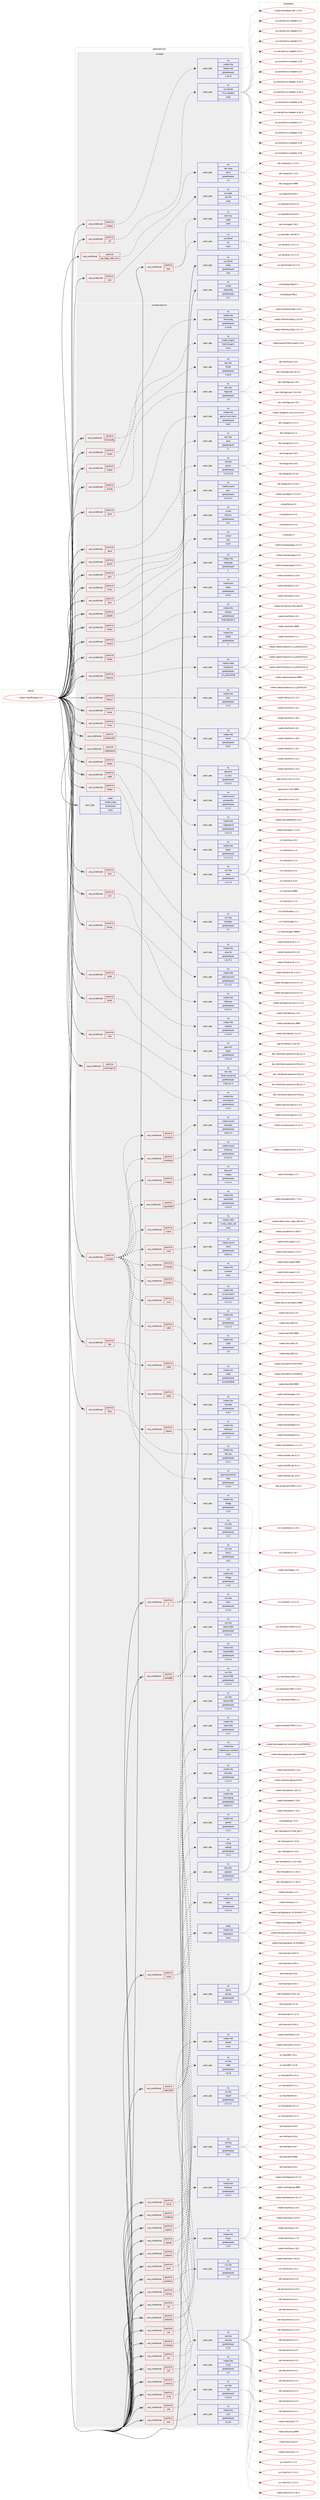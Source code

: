 digraph prolog {

# *************
# Graph options
# *************

newrank=true;
concentrate=true;
compound=true;
graph [rankdir=LR,fontname=Helvetica,fontsize=10,ranksep=1.5];#, ranksep=2.5, nodesep=0.2];
edge  [arrowhead=vee];
node  [fontname=Helvetica,fontsize=10];

# **********
# The ebuild
# **********

subgraph cluster_leftcol {
color=gray;
rank=same;
label=<<i>ebuild</i>>;
id [label="media-video/ffmpeg-3.3.6", color=red, width=4, href="../media-video/ffmpeg-3.3.6.svg"];
}

# ****************
# The dependencies
# ****************

subgraph cluster_midcol {
color=gray;
label=<<i>dependencies</i>>;
subgraph cluster_compile {
fillcolor="#eeeeee";
style=filled;
label=<<i>compile</i>>;
subgraph cond439712 {
dependency1636145 [label=<<TABLE BORDER="0" CELLBORDER="1" CELLSPACING="0" CELLPADDING="4"><TR><TD ROWSPAN="3" CELLPADDING="10">use_conditional</TD></TR><TR><TD>positive</TD></TR><TR><TD>cpu_flags_x86_mmx</TD></TR></TABLE>>, shape=none, color=red];
subgraph pack1170012 {
dependency1636146 [label=<<TABLE BORDER="0" CELLBORDER="1" CELLSPACING="0" CELLPADDING="4" WIDTH="220"><TR><TD ROWSPAN="6" CELLPADDING="30">pack_dep</TD></TR><TR><TD WIDTH="110">no</TD></TR><TR><TD>dev-lang</TD></TR><TR><TD>yasm</TD></TR><TR><TD>greaterequal</TD></TR><TR><TD>1.2</TD></TR></TABLE>>, shape=none, color=blue];
}
dependency1636145:e -> dependency1636146:w [weight=20,style="dashed",arrowhead="vee"];
}
id:e -> dependency1636145:w [weight=20,style="solid",arrowhead="vee"];
subgraph cond439713 {
dependency1636147 [label=<<TABLE BORDER="0" CELLBORDER="1" CELLSPACING="0" CELLPADDING="4"><TR><TD ROWSPAN="3" CELLPADDING="10">use_conditional</TD></TR><TR><TD>positive</TD></TR><TR><TD>doc</TD></TR></TABLE>>, shape=none, color=red];
subgraph pack1170013 {
dependency1636148 [label=<<TABLE BORDER="0" CELLBORDER="1" CELLSPACING="0" CELLPADDING="4" WIDTH="220"><TR><TD ROWSPAN="6" CELLPADDING="30">pack_dep</TD></TR><TR><TD WIDTH="110">no</TD></TR><TR><TD>sys-apps</TD></TR><TR><TD>texinfo</TD></TR><TR><TD>none</TD></TR><TR><TD></TD></TR></TABLE>>, shape=none, color=blue];
}
dependency1636147:e -> dependency1636148:w [weight=20,style="dashed",arrowhead="vee"];
}
id:e -> dependency1636147:w [weight=20,style="solid",arrowhead="vee"];
subgraph cond439714 {
dependency1636149 [label=<<TABLE BORDER="0" CELLBORDER="1" CELLSPACING="0" CELLPADDING="4"><TR><TD ROWSPAN="3" CELLPADDING="10">use_conditional</TD></TR><TR><TD>positive</TD></TR><TR><TD>ladspa</TD></TR></TABLE>>, shape=none, color=red];
subgraph pack1170014 {
dependency1636150 [label=<<TABLE BORDER="0" CELLBORDER="1" CELLSPACING="0" CELLPADDING="4" WIDTH="220"><TR><TD ROWSPAN="6" CELLPADDING="30">pack_dep</TD></TR><TR><TD WIDTH="110">no</TD></TR><TR><TD>media-libs</TD></TR><TR><TD>ladspa-sdk</TD></TR><TR><TD>greaterequal</TD></TR><TR><TD>1.13-r2</TD></TR></TABLE>>, shape=none, color=blue];
}
dependency1636149:e -> dependency1636150:w [weight=20,style="dashed",arrowhead="vee"];
}
id:e -> dependency1636149:w [weight=20,style="solid",arrowhead="vee"];
subgraph cond439715 {
dependency1636151 [label=<<TABLE BORDER="0" CELLBORDER="1" CELLSPACING="0" CELLPADDING="4"><TR><TD ROWSPAN="3" CELLPADDING="10">use_conditional</TD></TR><TR><TD>positive</TD></TR><TR><TD>test</TD></TR></TABLE>>, shape=none, color=red];
subgraph pack1170015 {
dependency1636152 [label=<<TABLE BORDER="0" CELLBORDER="1" CELLSPACING="0" CELLPADDING="4" WIDTH="220"><TR><TD ROWSPAN="6" CELLPADDING="30">pack_dep</TD></TR><TR><TD WIDTH="110">no</TD></TR><TR><TD>net-misc</TD></TR><TR><TD>wget</TD></TR><TR><TD>none</TD></TR><TR><TD></TD></TR></TABLE>>, shape=none, color=blue];
}
dependency1636151:e -> dependency1636152:w [weight=20,style="dashed",arrowhead="vee"];
subgraph pack1170016 {
dependency1636153 [label=<<TABLE BORDER="0" CELLBORDER="1" CELLSPACING="0" CELLPADDING="4" WIDTH="220"><TR><TD ROWSPAN="6" CELLPADDING="30">pack_dep</TD></TR><TR><TD WIDTH="110">no</TD></TR><TR><TD>sys-devel</TD></TR><TR><TD>bc</TD></TR><TR><TD>none</TD></TR><TR><TD></TD></TR></TABLE>>, shape=none, color=blue];
}
dependency1636151:e -> dependency1636153:w [weight=20,style="dashed",arrowhead="vee"];
}
id:e -> dependency1636151:w [weight=20,style="solid",arrowhead="vee"];
subgraph cond439716 {
dependency1636154 [label=<<TABLE BORDER="0" CELLBORDER="1" CELLSPACING="0" CELLPADDING="4"><TR><TD ROWSPAN="3" CELLPADDING="10">use_conditional</TD></TR><TR><TD>positive</TD></TR><TR><TD>v4l</TD></TR></TABLE>>, shape=none, color=red];
subgraph pack1170017 {
dependency1636155 [label=<<TABLE BORDER="0" CELLBORDER="1" CELLSPACING="0" CELLPADDING="4" WIDTH="220"><TR><TD ROWSPAN="6" CELLPADDING="30">pack_dep</TD></TR><TR><TD WIDTH="110">no</TD></TR><TR><TD>sys-kernel</TD></TR><TR><TD>linux-headers</TD></TR><TR><TD>none</TD></TR><TR><TD></TD></TR></TABLE>>, shape=none, color=blue];
}
dependency1636154:e -> dependency1636155:w [weight=20,style="dashed",arrowhead="vee"];
}
id:e -> dependency1636154:w [weight=20,style="solid",arrowhead="vee"];
subgraph pack1170018 {
dependency1636156 [label=<<TABLE BORDER="0" CELLBORDER="1" CELLSPACING="0" CELLPADDING="4" WIDTH="220"><TR><TD ROWSPAN="6" CELLPADDING="30">pack_dep</TD></TR><TR><TD WIDTH="110">no</TD></TR><TR><TD>sys-devel</TD></TR><TR><TD>make</TD></TR><TR><TD>greaterequal</TD></TR><TR><TD>3.81</TD></TR></TABLE>>, shape=none, color=blue];
}
id:e -> dependency1636156:w [weight=20,style="solid",arrowhead="vee"];
subgraph pack1170019 {
dependency1636157 [label=<<TABLE BORDER="0" CELLBORDER="1" CELLSPACING="0" CELLPADDING="4" WIDTH="220"><TR><TD ROWSPAN="6" CELLPADDING="30">pack_dep</TD></TR><TR><TD WIDTH="110">no</TD></TR><TR><TD>virtual</TD></TR><TR><TD>pkgconfig</TD></TR><TR><TD>greaterequal</TD></TR><TR><TD>0-r1</TD></TR></TABLE>>, shape=none, color=blue];
}
id:e -> dependency1636157:w [weight=20,style="solid",arrowhead="vee"];
}
subgraph cluster_compileandrun {
fillcolor="#eeeeee";
style=filled;
label=<<i>compile and run</i>>;
subgraph cond439717 {
dependency1636158 [label=<<TABLE BORDER="0" CELLBORDER="1" CELLSPACING="0" CELLPADDING="4"><TR><TD ROWSPAN="3" CELLPADDING="10">use_conditional</TD></TR><TR><TD>positive</TD></TR><TR><TD>X</TD></TR></TABLE>>, shape=none, color=red];
subgraph pack1170020 {
dependency1636159 [label=<<TABLE BORDER="0" CELLBORDER="1" CELLSPACING="0" CELLPADDING="4" WIDTH="220"><TR><TD ROWSPAN="6" CELLPADDING="30">pack_dep</TD></TR><TR><TD WIDTH="110">no</TD></TR><TR><TD>x11-libs</TD></TR><TR><TD>libX11</TD></TR><TR><TD>greaterequal</TD></TR><TR><TD>1.6.2</TD></TR></TABLE>>, shape=none, color=blue];
}
dependency1636158:e -> dependency1636159:w [weight=20,style="dashed",arrowhead="vee"];
subgraph pack1170021 {
dependency1636160 [label=<<TABLE BORDER="0" CELLBORDER="1" CELLSPACING="0" CELLPADDING="4" WIDTH="220"><TR><TD ROWSPAN="6" CELLPADDING="30">pack_dep</TD></TR><TR><TD WIDTH="110">no</TD></TR><TR><TD>x11-libs</TD></TR><TR><TD>libXext</TD></TR><TR><TD>greaterequal</TD></TR><TR><TD>1.3.2</TD></TR></TABLE>>, shape=none, color=blue];
}
dependency1636158:e -> dependency1636160:w [weight=20,style="dashed",arrowhead="vee"];
subgraph pack1170022 {
dependency1636161 [label=<<TABLE BORDER="0" CELLBORDER="1" CELLSPACING="0" CELLPADDING="4" WIDTH="220"><TR><TD ROWSPAN="6" CELLPADDING="30">pack_dep</TD></TR><TR><TD WIDTH="110">no</TD></TR><TR><TD>x11-libs</TD></TR><TR><TD>libXv</TD></TR><TR><TD>greaterequal</TD></TR><TR><TD>1.0.10</TD></TR></TABLE>>, shape=none, color=blue];
}
dependency1636158:e -> dependency1636161:w [weight=20,style="dashed",arrowhead="vee"];
}
id:e -> dependency1636158:w [weight=20,style="solid",arrowhead="odotvee"];
subgraph cond439718 {
dependency1636162 [label=<<TABLE BORDER="0" CELLBORDER="1" CELLSPACING="0" CELLPADDING="4"><TR><TD ROWSPAN="3" CELLPADDING="10">use_conditional</TD></TR><TR><TD>positive</TD></TR><TR><TD>alsa</TD></TR></TABLE>>, shape=none, color=red];
subgraph pack1170023 {
dependency1636163 [label=<<TABLE BORDER="0" CELLBORDER="1" CELLSPACING="0" CELLPADDING="4" WIDTH="220"><TR><TD ROWSPAN="6" CELLPADDING="30">pack_dep</TD></TR><TR><TD WIDTH="110">no</TD></TR><TR><TD>media-libs</TD></TR><TR><TD>alsa-lib</TD></TR><TR><TD>greaterequal</TD></TR><TR><TD>1.0.27.2</TD></TR></TABLE>>, shape=none, color=blue];
}
dependency1636162:e -> dependency1636163:w [weight=20,style="dashed",arrowhead="vee"];
}
id:e -> dependency1636162:w [weight=20,style="solid",arrowhead="odotvee"];
subgraph cond439719 {
dependency1636164 [label=<<TABLE BORDER="0" CELLBORDER="1" CELLSPACING="0" CELLPADDING="4"><TR><TD ROWSPAN="3" CELLPADDING="10">use_conditional</TD></TR><TR><TD>positive</TD></TR><TR><TD>amr</TD></TR></TABLE>>, shape=none, color=red];
subgraph pack1170024 {
dependency1636165 [label=<<TABLE BORDER="0" CELLBORDER="1" CELLSPACING="0" CELLPADDING="4" WIDTH="220"><TR><TD ROWSPAN="6" CELLPADDING="30">pack_dep</TD></TR><TR><TD WIDTH="110">no</TD></TR><TR><TD>media-libs</TD></TR><TR><TD>opencore-amr</TD></TR><TR><TD>greaterequal</TD></TR><TR><TD>0.1.3-r1</TD></TR></TABLE>>, shape=none, color=blue];
}
dependency1636164:e -> dependency1636165:w [weight=20,style="dashed",arrowhead="vee"];
}
id:e -> dependency1636164:w [weight=20,style="solid",arrowhead="odotvee"];
subgraph cond439720 {
dependency1636166 [label=<<TABLE BORDER="0" CELLBORDER="1" CELLSPACING="0" CELLPADDING="4"><TR><TD ROWSPAN="3" CELLPADDING="10">use_conditional</TD></TR><TR><TD>positive</TD></TR><TR><TD>bluray</TD></TR></TABLE>>, shape=none, color=red];
subgraph pack1170025 {
dependency1636167 [label=<<TABLE BORDER="0" CELLBORDER="1" CELLSPACING="0" CELLPADDING="4" WIDTH="220"><TR><TD ROWSPAN="6" CELLPADDING="30">pack_dep</TD></TR><TR><TD WIDTH="110">no</TD></TR><TR><TD>media-libs</TD></TR><TR><TD>libbluray</TD></TR><TR><TD>greaterequal</TD></TR><TR><TD>0.3.0-r1</TD></TR></TABLE>>, shape=none, color=blue];
}
dependency1636166:e -> dependency1636167:w [weight=20,style="dashed",arrowhead="vee"];
}
id:e -> dependency1636166:w [weight=20,style="solid",arrowhead="odotvee"];
subgraph cond439721 {
dependency1636168 [label=<<TABLE BORDER="0" CELLBORDER="1" CELLSPACING="0" CELLPADDING="4"><TR><TD ROWSPAN="3" CELLPADDING="10">use_conditional</TD></TR><TR><TD>positive</TD></TR><TR><TD>bs2b</TD></TR></TABLE>>, shape=none, color=red];
subgraph pack1170026 {
dependency1636169 [label=<<TABLE BORDER="0" CELLBORDER="1" CELLSPACING="0" CELLPADDING="4" WIDTH="220"><TR><TD ROWSPAN="6" CELLPADDING="30">pack_dep</TD></TR><TR><TD WIDTH="110">no</TD></TR><TR><TD>media-libs</TD></TR><TR><TD>libbs2b</TD></TR><TR><TD>greaterequal</TD></TR><TR><TD>3.1.0-r1</TD></TR></TABLE>>, shape=none, color=blue];
}
dependency1636168:e -> dependency1636169:w [weight=20,style="dashed",arrowhead="vee"];
}
id:e -> dependency1636168:w [weight=20,style="solid",arrowhead="odotvee"];
subgraph cond439722 {
dependency1636170 [label=<<TABLE BORDER="0" CELLBORDER="1" CELLSPACING="0" CELLPADDING="4"><TR><TD ROWSPAN="3" CELLPADDING="10">use_conditional</TD></TR><TR><TD>positive</TD></TR><TR><TD>bzip2</TD></TR></TABLE>>, shape=none, color=red];
subgraph pack1170027 {
dependency1636171 [label=<<TABLE BORDER="0" CELLBORDER="1" CELLSPACING="0" CELLPADDING="4" WIDTH="220"><TR><TD ROWSPAN="6" CELLPADDING="30">pack_dep</TD></TR><TR><TD WIDTH="110">no</TD></TR><TR><TD>app-arch</TD></TR><TR><TD>bzip2</TD></TR><TR><TD>greaterequal</TD></TR><TR><TD>1.0.6-r4</TD></TR></TABLE>>, shape=none, color=blue];
}
dependency1636170:e -> dependency1636171:w [weight=20,style="dashed",arrowhead="vee"];
}
id:e -> dependency1636170:w [weight=20,style="solid",arrowhead="odotvee"];
subgraph cond439723 {
dependency1636172 [label=<<TABLE BORDER="0" CELLBORDER="1" CELLSPACING="0" CELLPADDING="4"><TR><TD ROWSPAN="3" CELLPADDING="10">use_conditional</TD></TR><TR><TD>positive</TD></TR><TR><TD>cdio</TD></TR></TABLE>>, shape=none, color=red];
subgraph pack1170028 {
dependency1636173 [label=<<TABLE BORDER="0" CELLBORDER="1" CELLSPACING="0" CELLPADDING="4" WIDTH="220"><TR><TD ROWSPAN="6" CELLPADDING="30">pack_dep</TD></TR><TR><TD WIDTH="110">no</TD></TR><TR><TD>dev-libs</TD></TR><TR><TD>libcdio-paranoia</TD></TR><TR><TD>greaterequal</TD></TR><TR><TD>0.90_p1-r1</TD></TR></TABLE>>, shape=none, color=blue];
}
dependency1636172:e -> dependency1636173:w [weight=20,style="dashed",arrowhead="vee"];
}
id:e -> dependency1636172:w [weight=20,style="solid",arrowhead="odotvee"];
subgraph cond439724 {
dependency1636174 [label=<<TABLE BORDER="0" CELLBORDER="1" CELLSPACING="0" CELLPADDING="4"><TR><TD ROWSPAN="3" CELLPADDING="10">use_conditional</TD></TR><TR><TD>positive</TD></TR><TR><TD>chromaprint</TD></TR></TABLE>>, shape=none, color=red];
subgraph pack1170029 {
dependency1636175 [label=<<TABLE BORDER="0" CELLBORDER="1" CELLSPACING="0" CELLPADDING="4" WIDTH="220"><TR><TD ROWSPAN="6" CELLPADDING="30">pack_dep</TD></TR><TR><TD WIDTH="110">no</TD></TR><TR><TD>media-libs</TD></TR><TR><TD>chromaprint</TD></TR><TR><TD>greaterequal</TD></TR><TR><TD>1.2-r1</TD></TR></TABLE>>, shape=none, color=blue];
}
dependency1636174:e -> dependency1636175:w [weight=20,style="dashed",arrowhead="vee"];
}
id:e -> dependency1636174:w [weight=20,style="solid",arrowhead="odotvee"];
subgraph cond439725 {
dependency1636176 [label=<<TABLE BORDER="0" CELLBORDER="1" CELLSPACING="0" CELLPADDING="4"><TR><TD ROWSPAN="3" CELLPADDING="10">use_conditional</TD></TR><TR><TD>positive</TD></TR><TR><TD>encode</TD></TR></TABLE>>, shape=none, color=red];
subgraph cond439726 {
dependency1636177 [label=<<TABLE BORDER="0" CELLBORDER="1" CELLSPACING="0" CELLPADDING="4"><TR><TD ROWSPAN="3" CELLPADDING="10">use_conditional</TD></TR><TR><TD>positive</TD></TR><TR><TD>amrenc</TD></TR></TABLE>>, shape=none, color=red];
subgraph pack1170030 {
dependency1636178 [label=<<TABLE BORDER="0" CELLBORDER="1" CELLSPACING="0" CELLPADDING="4" WIDTH="220"><TR><TD ROWSPAN="6" CELLPADDING="30">pack_dep</TD></TR><TR><TD WIDTH="110">no</TD></TR><TR><TD>media-libs</TD></TR><TR><TD>vo-amrwbenc</TD></TR><TR><TD>greaterequal</TD></TR><TR><TD>0.1.2-r1</TD></TR></TABLE>>, shape=none, color=blue];
}
dependency1636177:e -> dependency1636178:w [weight=20,style="dashed",arrowhead="vee"];
}
dependency1636176:e -> dependency1636177:w [weight=20,style="dashed",arrowhead="vee"];
subgraph cond439727 {
dependency1636179 [label=<<TABLE BORDER="0" CELLBORDER="1" CELLSPACING="0" CELLPADDING="4"><TR><TD ROWSPAN="3" CELLPADDING="10">use_conditional</TD></TR><TR><TD>positive</TD></TR><TR><TD>kvazaar</TD></TR></TABLE>>, shape=none, color=red];
subgraph pack1170031 {
dependency1636180 [label=<<TABLE BORDER="0" CELLBORDER="1" CELLSPACING="0" CELLPADDING="4" WIDTH="220"><TR><TD ROWSPAN="6" CELLPADDING="30">pack_dep</TD></TR><TR><TD WIDTH="110">no</TD></TR><TR><TD>media-libs</TD></TR><TR><TD>kvazaar</TD></TR><TR><TD>none</TD></TR><TR><TD></TD></TR></TABLE>>, shape=none, color=blue];
}
dependency1636179:e -> dependency1636180:w [weight=20,style="dashed",arrowhead="vee"];
}
dependency1636176:e -> dependency1636179:w [weight=20,style="dashed",arrowhead="vee"];
subgraph cond439728 {
dependency1636181 [label=<<TABLE BORDER="0" CELLBORDER="1" CELLSPACING="0" CELLPADDING="4"><TR><TD ROWSPAN="3" CELLPADDING="10">use_conditional</TD></TR><TR><TD>positive</TD></TR><TR><TD>mp3</TD></TR></TABLE>>, shape=none, color=red];
subgraph pack1170032 {
dependency1636182 [label=<<TABLE BORDER="0" CELLBORDER="1" CELLSPACING="0" CELLPADDING="4" WIDTH="220"><TR><TD ROWSPAN="6" CELLPADDING="30">pack_dep</TD></TR><TR><TD WIDTH="110">no</TD></TR><TR><TD>media-sound</TD></TR><TR><TD>lame</TD></TR><TR><TD>greaterequal</TD></TR><TR><TD>3.99.5-r1</TD></TR></TABLE>>, shape=none, color=blue];
}
dependency1636181:e -> dependency1636182:w [weight=20,style="dashed",arrowhead="vee"];
}
dependency1636176:e -> dependency1636181:w [weight=20,style="dashed",arrowhead="vee"];
subgraph cond439729 {
dependency1636183 [label=<<TABLE BORDER="0" CELLBORDER="1" CELLSPACING="0" CELLPADDING="4"><TR><TD ROWSPAN="3" CELLPADDING="10">use_conditional</TD></TR><TR><TD>positive</TD></TR><TR><TD>nvenc</TD></TR></TABLE>>, shape=none, color=red];
subgraph pack1170033 {
dependency1636184 [label=<<TABLE BORDER="0" CELLBORDER="1" CELLSPACING="0" CELLPADDING="4" WIDTH="220"><TR><TD ROWSPAN="6" CELLPADDING="30">pack_dep</TD></TR><TR><TD WIDTH="110">no</TD></TR><TR><TD>media-video</TD></TR><TR><TD>nvidia_video_sdk</TD></TR><TR><TD>none</TD></TR><TR><TD></TD></TR></TABLE>>, shape=none, color=blue];
}
dependency1636183:e -> dependency1636184:w [weight=20,style="dashed",arrowhead="vee"];
}
dependency1636176:e -> dependency1636183:w [weight=20,style="dashed",arrowhead="vee"];
subgraph cond439730 {
dependency1636185 [label=<<TABLE BORDER="0" CELLBORDER="1" CELLSPACING="0" CELLPADDING="4"><TR><TD ROWSPAN="3" CELLPADDING="10">use_conditional</TD></TR><TR><TD>positive</TD></TR><TR><TD>openh264</TD></TR></TABLE>>, shape=none, color=red];
subgraph pack1170034 {
dependency1636186 [label=<<TABLE BORDER="0" CELLBORDER="1" CELLSPACING="0" CELLPADDING="4" WIDTH="220"><TR><TD ROWSPAN="6" CELLPADDING="30">pack_dep</TD></TR><TR><TD WIDTH="110">no</TD></TR><TR><TD>media-libs</TD></TR><TR><TD>openh264</TD></TR><TR><TD>greaterequal</TD></TR><TR><TD>1.4.0-r1</TD></TR></TABLE>>, shape=none, color=blue];
}
dependency1636185:e -> dependency1636186:w [weight=20,style="dashed",arrowhead="vee"];
}
dependency1636176:e -> dependency1636185:w [weight=20,style="dashed",arrowhead="vee"];
subgraph cond439731 {
dependency1636187 [label=<<TABLE BORDER="0" CELLBORDER="1" CELLSPACING="0" CELLPADDING="4"><TR><TD ROWSPAN="3" CELLPADDING="10">use_conditional</TD></TR><TR><TD>positive</TD></TR><TR><TD>snappy</TD></TR></TABLE>>, shape=none, color=red];
subgraph pack1170035 {
dependency1636188 [label=<<TABLE BORDER="0" CELLBORDER="1" CELLSPACING="0" CELLPADDING="4" WIDTH="220"><TR><TD ROWSPAN="6" CELLPADDING="30">pack_dep</TD></TR><TR><TD WIDTH="110">no</TD></TR><TR><TD>app-arch</TD></TR><TR><TD>snappy</TD></TR><TR><TD>greaterequal</TD></TR><TR><TD>1.1.2-r1</TD></TR></TABLE>>, shape=none, color=blue];
}
dependency1636187:e -> dependency1636188:w [weight=20,style="dashed",arrowhead="vee"];
}
dependency1636176:e -> dependency1636187:w [weight=20,style="dashed",arrowhead="vee"];
subgraph cond439732 {
dependency1636189 [label=<<TABLE BORDER="0" CELLBORDER="1" CELLSPACING="0" CELLPADDING="4"><TR><TD ROWSPAN="3" CELLPADDING="10">use_conditional</TD></TR><TR><TD>positive</TD></TR><TR><TD>theora</TD></TR></TABLE>>, shape=none, color=red];
subgraph pack1170036 {
dependency1636190 [label=<<TABLE BORDER="0" CELLBORDER="1" CELLSPACING="0" CELLPADDING="4" WIDTH="220"><TR><TD ROWSPAN="6" CELLPADDING="30">pack_dep</TD></TR><TR><TD WIDTH="110">no</TD></TR><TR><TD>media-libs</TD></TR><TR><TD>libtheora</TD></TR><TR><TD>greaterequal</TD></TR><TR><TD>1.1.1</TD></TR></TABLE>>, shape=none, color=blue];
}
dependency1636189:e -> dependency1636190:w [weight=20,style="dashed",arrowhead="vee"];
subgraph pack1170037 {
dependency1636191 [label=<<TABLE BORDER="0" CELLBORDER="1" CELLSPACING="0" CELLPADDING="4" WIDTH="220"><TR><TD ROWSPAN="6" CELLPADDING="30">pack_dep</TD></TR><TR><TD WIDTH="110">no</TD></TR><TR><TD>media-libs</TD></TR><TR><TD>libogg</TD></TR><TR><TD>greaterequal</TD></TR><TR><TD>1.3.0</TD></TR></TABLE>>, shape=none, color=blue];
}
dependency1636189:e -> dependency1636191:w [weight=20,style="dashed",arrowhead="vee"];
}
dependency1636176:e -> dependency1636189:w [weight=20,style="dashed",arrowhead="vee"];
subgraph cond439733 {
dependency1636192 [label=<<TABLE BORDER="0" CELLBORDER="1" CELLSPACING="0" CELLPADDING="4"><TR><TD ROWSPAN="3" CELLPADDING="10">use_conditional</TD></TR><TR><TD>positive</TD></TR><TR><TD>twolame</TD></TR></TABLE>>, shape=none, color=red];
subgraph pack1170038 {
dependency1636193 [label=<<TABLE BORDER="0" CELLBORDER="1" CELLSPACING="0" CELLPADDING="4" WIDTH="220"><TR><TD ROWSPAN="6" CELLPADDING="30">pack_dep</TD></TR><TR><TD WIDTH="110">no</TD></TR><TR><TD>media-sound</TD></TR><TR><TD>twolame</TD></TR><TR><TD>greaterequal</TD></TR><TR><TD>0.3.13-r1</TD></TR></TABLE>>, shape=none, color=blue];
}
dependency1636192:e -> dependency1636193:w [weight=20,style="dashed",arrowhead="vee"];
}
dependency1636176:e -> dependency1636192:w [weight=20,style="dashed",arrowhead="vee"];
subgraph cond439734 {
dependency1636194 [label=<<TABLE BORDER="0" CELLBORDER="1" CELLSPACING="0" CELLPADDING="4"><TR><TD ROWSPAN="3" CELLPADDING="10">use_conditional</TD></TR><TR><TD>positive</TD></TR><TR><TD>wavpack</TD></TR></TABLE>>, shape=none, color=red];
subgraph pack1170039 {
dependency1636195 [label=<<TABLE BORDER="0" CELLBORDER="1" CELLSPACING="0" CELLPADDING="4" WIDTH="220"><TR><TD ROWSPAN="6" CELLPADDING="30">pack_dep</TD></TR><TR><TD WIDTH="110">no</TD></TR><TR><TD>media-sound</TD></TR><TR><TD>wavpack</TD></TR><TR><TD>greaterequal</TD></TR><TR><TD>4.60.1-r1</TD></TR></TABLE>>, shape=none, color=blue];
}
dependency1636194:e -> dependency1636195:w [weight=20,style="dashed",arrowhead="vee"];
}
dependency1636176:e -> dependency1636194:w [weight=20,style="dashed",arrowhead="vee"];
subgraph cond439735 {
dependency1636196 [label=<<TABLE BORDER="0" CELLBORDER="1" CELLSPACING="0" CELLPADDING="4"><TR><TD ROWSPAN="3" CELLPADDING="10">use_conditional</TD></TR><TR><TD>positive</TD></TR><TR><TD>webp</TD></TR></TABLE>>, shape=none, color=red];
subgraph pack1170040 {
dependency1636197 [label=<<TABLE BORDER="0" CELLBORDER="1" CELLSPACING="0" CELLPADDING="4" WIDTH="220"><TR><TD ROWSPAN="6" CELLPADDING="30">pack_dep</TD></TR><TR><TD WIDTH="110">no</TD></TR><TR><TD>media-libs</TD></TR><TR><TD>libwebp</TD></TR><TR><TD>greaterequal</TD></TR><TR><TD>0.3.0</TD></TR></TABLE>>, shape=none, color=blue];
}
dependency1636196:e -> dependency1636197:w [weight=20,style="dashed",arrowhead="vee"];
}
dependency1636176:e -> dependency1636196:w [weight=20,style="dashed",arrowhead="vee"];
subgraph cond439736 {
dependency1636198 [label=<<TABLE BORDER="0" CELLBORDER="1" CELLSPACING="0" CELLPADDING="4"><TR><TD ROWSPAN="3" CELLPADDING="10">use_conditional</TD></TR><TR><TD>positive</TD></TR><TR><TD>x264</TD></TR></TABLE>>, shape=none, color=red];
subgraph pack1170041 {
dependency1636199 [label=<<TABLE BORDER="0" CELLBORDER="1" CELLSPACING="0" CELLPADDING="4" WIDTH="220"><TR><TD ROWSPAN="6" CELLPADDING="30">pack_dep</TD></TR><TR><TD WIDTH="110">no</TD></TR><TR><TD>media-libs</TD></TR><TR><TD>x264</TD></TR><TR><TD>greaterequal</TD></TR><TR><TD>0.0.20130506</TD></TR></TABLE>>, shape=none, color=blue];
}
dependency1636198:e -> dependency1636199:w [weight=20,style="dashed",arrowhead="vee"];
}
dependency1636176:e -> dependency1636198:w [weight=20,style="dashed",arrowhead="vee"];
subgraph cond439737 {
dependency1636200 [label=<<TABLE BORDER="0" CELLBORDER="1" CELLSPACING="0" CELLPADDING="4"><TR><TD ROWSPAN="3" CELLPADDING="10">use_conditional</TD></TR><TR><TD>positive</TD></TR><TR><TD>x265</TD></TR></TABLE>>, shape=none, color=red];
subgraph pack1170042 {
dependency1636201 [label=<<TABLE BORDER="0" CELLBORDER="1" CELLSPACING="0" CELLPADDING="4" WIDTH="220"><TR><TD ROWSPAN="6" CELLPADDING="30">pack_dep</TD></TR><TR><TD WIDTH="110">no</TD></TR><TR><TD>media-libs</TD></TR><TR><TD>x265</TD></TR><TR><TD>greaterequal</TD></TR><TR><TD>1.6</TD></TR></TABLE>>, shape=none, color=blue];
}
dependency1636200:e -> dependency1636201:w [weight=20,style="dashed",arrowhead="vee"];
}
dependency1636176:e -> dependency1636200:w [weight=20,style="dashed",arrowhead="vee"];
subgraph cond439738 {
dependency1636202 [label=<<TABLE BORDER="0" CELLBORDER="1" CELLSPACING="0" CELLPADDING="4"><TR><TD ROWSPAN="3" CELLPADDING="10">use_conditional</TD></TR><TR><TD>positive</TD></TR><TR><TD>xvid</TD></TR></TABLE>>, shape=none, color=red];
subgraph pack1170043 {
dependency1636203 [label=<<TABLE BORDER="0" CELLBORDER="1" CELLSPACING="0" CELLPADDING="4" WIDTH="220"><TR><TD ROWSPAN="6" CELLPADDING="30">pack_dep</TD></TR><TR><TD WIDTH="110">no</TD></TR><TR><TD>media-libs</TD></TR><TR><TD>xvid</TD></TR><TR><TD>greaterequal</TD></TR><TR><TD>1.3.2-r1</TD></TR></TABLE>>, shape=none, color=blue];
}
dependency1636202:e -> dependency1636203:w [weight=20,style="dashed",arrowhead="vee"];
}
dependency1636176:e -> dependency1636202:w [weight=20,style="dashed",arrowhead="vee"];
}
id:e -> dependency1636176:w [weight=20,style="solid",arrowhead="odotvee"];
subgraph cond439739 {
dependency1636204 [label=<<TABLE BORDER="0" CELLBORDER="1" CELLSPACING="0" CELLPADDING="4"><TR><TD ROWSPAN="3" CELLPADDING="10">use_conditional</TD></TR><TR><TD>positive</TD></TR><TR><TD>fdk</TD></TR></TABLE>>, shape=none, color=red];
subgraph pack1170044 {
dependency1636205 [label=<<TABLE BORDER="0" CELLBORDER="1" CELLSPACING="0" CELLPADDING="4" WIDTH="220"><TR><TD ROWSPAN="6" CELLPADDING="30">pack_dep</TD></TR><TR><TD WIDTH="110">no</TD></TR><TR><TD>media-libs</TD></TR><TR><TD>fdk-aac</TD></TR><TR><TD>greaterequal</TD></TR><TR><TD>0.1.3</TD></TR></TABLE>>, shape=none, color=blue];
}
dependency1636204:e -> dependency1636205:w [weight=20,style="dashed",arrowhead="vee"];
}
id:e -> dependency1636204:w [weight=20,style="solid",arrowhead="odotvee"];
subgraph cond439740 {
dependency1636206 [label=<<TABLE BORDER="0" CELLBORDER="1" CELLSPACING="0" CELLPADDING="4"><TR><TD ROWSPAN="3" CELLPADDING="10">use_conditional</TD></TR><TR><TD>positive</TD></TR><TR><TD>flite</TD></TR></TABLE>>, shape=none, color=red];
subgraph pack1170045 {
dependency1636207 [label=<<TABLE BORDER="0" CELLBORDER="1" CELLSPACING="0" CELLPADDING="4" WIDTH="220"><TR><TD ROWSPAN="6" CELLPADDING="30">pack_dep</TD></TR><TR><TD WIDTH="110">no</TD></TR><TR><TD>app-accessibility</TD></TR><TR><TD>flite</TD></TR><TR><TD>greaterequal</TD></TR><TR><TD>1.4-r4</TD></TR></TABLE>>, shape=none, color=blue];
}
dependency1636206:e -> dependency1636207:w [weight=20,style="dashed",arrowhead="vee"];
}
id:e -> dependency1636206:w [weight=20,style="solid",arrowhead="odotvee"];
subgraph cond439741 {
dependency1636208 [label=<<TABLE BORDER="0" CELLBORDER="1" CELLSPACING="0" CELLPADDING="4"><TR><TD ROWSPAN="3" CELLPADDING="10">use_conditional</TD></TR><TR><TD>positive</TD></TR><TR><TD>fontconfig</TD></TR></TABLE>>, shape=none, color=red];
subgraph pack1170046 {
dependency1636209 [label=<<TABLE BORDER="0" CELLBORDER="1" CELLSPACING="0" CELLPADDING="4" WIDTH="220"><TR><TD ROWSPAN="6" CELLPADDING="30">pack_dep</TD></TR><TR><TD WIDTH="110">no</TD></TR><TR><TD>media-libs</TD></TR><TR><TD>fontconfig</TD></TR><TR><TD>greaterequal</TD></TR><TR><TD>2.10.92</TD></TR></TABLE>>, shape=none, color=blue];
}
dependency1636208:e -> dependency1636209:w [weight=20,style="dashed",arrowhead="vee"];
}
id:e -> dependency1636208:w [weight=20,style="solid",arrowhead="odotvee"];
subgraph cond439742 {
dependency1636210 [label=<<TABLE BORDER="0" CELLBORDER="1" CELLSPACING="0" CELLPADDING="4"><TR><TD ROWSPAN="3" CELLPADDING="10">use_conditional</TD></TR><TR><TD>positive</TD></TR><TR><TD>frei0r</TD></TR></TABLE>>, shape=none, color=red];
subgraph pack1170047 {
dependency1636211 [label=<<TABLE BORDER="0" CELLBORDER="1" CELLSPACING="0" CELLPADDING="4" WIDTH="220"><TR><TD ROWSPAN="6" CELLPADDING="30">pack_dep</TD></TR><TR><TD WIDTH="110">no</TD></TR><TR><TD>media-plugins</TD></TR><TR><TD>frei0r-plugins</TD></TR><TR><TD>none</TD></TR><TR><TD></TD></TR></TABLE>>, shape=none, color=blue];
}
dependency1636210:e -> dependency1636211:w [weight=20,style="dashed",arrowhead="vee"];
}
id:e -> dependency1636210:w [weight=20,style="solid",arrowhead="odotvee"];
subgraph cond439743 {
dependency1636212 [label=<<TABLE BORDER="0" CELLBORDER="1" CELLSPACING="0" CELLPADDING="4"><TR><TD ROWSPAN="3" CELLPADDING="10">use_conditional</TD></TR><TR><TD>positive</TD></TR><TR><TD>fribidi</TD></TR></TABLE>>, shape=none, color=red];
subgraph pack1170048 {
dependency1636213 [label=<<TABLE BORDER="0" CELLBORDER="1" CELLSPACING="0" CELLPADDING="4" WIDTH="220"><TR><TD ROWSPAN="6" CELLPADDING="30">pack_dep</TD></TR><TR><TD WIDTH="110">no</TD></TR><TR><TD>dev-libs</TD></TR><TR><TD>fribidi</TD></TR><TR><TD>greaterequal</TD></TR><TR><TD>0.19.6</TD></TR></TABLE>>, shape=none, color=blue];
}
dependency1636212:e -> dependency1636213:w [weight=20,style="dashed",arrowhead="vee"];
}
id:e -> dependency1636212:w [weight=20,style="solid",arrowhead="odotvee"];
subgraph cond439744 {
dependency1636214 [label=<<TABLE BORDER="0" CELLBORDER="1" CELLSPACING="0" CELLPADDING="4"><TR><TD ROWSPAN="3" CELLPADDING="10">use_conditional</TD></TR><TR><TD>positive</TD></TR><TR><TD>gcrypt</TD></TR></TABLE>>, shape=none, color=red];
subgraph pack1170049 {
dependency1636215 [label=<<TABLE BORDER="0" CELLBORDER="1" CELLSPACING="0" CELLPADDING="4" WIDTH="220"><TR><TD ROWSPAN="6" CELLPADDING="30">pack_dep</TD></TR><TR><TD WIDTH="110">no</TD></TR><TR><TD>dev-libs</TD></TR><TR><TD>libgcrypt</TD></TR><TR><TD>greaterequal</TD></TR><TR><TD>1.6</TD></TR></TABLE>>, shape=none, color=blue];
}
dependency1636214:e -> dependency1636215:w [weight=20,style="dashed",arrowhead="vee"];
}
id:e -> dependency1636214:w [weight=20,style="solid",arrowhead="odotvee"];
subgraph cond439745 {
dependency1636216 [label=<<TABLE BORDER="0" CELLBORDER="1" CELLSPACING="0" CELLPADDING="4"><TR><TD ROWSPAN="3" CELLPADDING="10">use_conditional</TD></TR><TR><TD>positive</TD></TR><TR><TD>gme</TD></TR></TABLE>>, shape=none, color=red];
subgraph pack1170050 {
dependency1636217 [label=<<TABLE BORDER="0" CELLBORDER="1" CELLSPACING="0" CELLPADDING="4" WIDTH="220"><TR><TD ROWSPAN="6" CELLPADDING="30">pack_dep</TD></TR><TR><TD WIDTH="110">no</TD></TR><TR><TD>media-libs</TD></TR><TR><TD>game-music-emu</TD></TR><TR><TD>greaterequal</TD></TR><TR><TD>0.6.0</TD></TR></TABLE>>, shape=none, color=blue];
}
dependency1636216:e -> dependency1636217:w [weight=20,style="dashed",arrowhead="vee"];
}
id:e -> dependency1636216:w [weight=20,style="solid",arrowhead="odotvee"];
subgraph cond439746 {
dependency1636218 [label=<<TABLE BORDER="0" CELLBORDER="1" CELLSPACING="0" CELLPADDING="4"><TR><TD ROWSPAN="3" CELLPADDING="10">use_conditional</TD></TR><TR><TD>positive</TD></TR><TR><TD>gmp</TD></TR></TABLE>>, shape=none, color=red];
subgraph pack1170051 {
dependency1636219 [label=<<TABLE BORDER="0" CELLBORDER="1" CELLSPACING="0" CELLPADDING="4" WIDTH="220"><TR><TD ROWSPAN="6" CELLPADDING="30">pack_dep</TD></TR><TR><TD WIDTH="110">no</TD></TR><TR><TD>dev-libs</TD></TR><TR><TD>gmp</TD></TR><TR><TD>greaterequal</TD></TR><TR><TD>6</TD></TR></TABLE>>, shape=none, color=blue];
}
dependency1636218:e -> dependency1636219:w [weight=20,style="dashed",arrowhead="vee"];
}
id:e -> dependency1636218:w [weight=20,style="solid",arrowhead="odotvee"];
subgraph cond439747 {
dependency1636220 [label=<<TABLE BORDER="0" CELLBORDER="1" CELLSPACING="0" CELLPADDING="4"><TR><TD ROWSPAN="3" CELLPADDING="10">use_conditional</TD></TR><TR><TD>positive</TD></TR><TR><TD>gnutls</TD></TR></TABLE>>, shape=none, color=red];
subgraph pack1170052 {
dependency1636221 [label=<<TABLE BORDER="0" CELLBORDER="1" CELLSPACING="0" CELLPADDING="4" WIDTH="220"><TR><TD ROWSPAN="6" CELLPADDING="30">pack_dep</TD></TR><TR><TD WIDTH="110">no</TD></TR><TR><TD>net-libs</TD></TR><TR><TD>gnutls</TD></TR><TR><TD>greaterequal</TD></TR><TR><TD>2.12.23-r6</TD></TR></TABLE>>, shape=none, color=blue];
}
dependency1636220:e -> dependency1636221:w [weight=20,style="dashed",arrowhead="vee"];
}
id:e -> dependency1636220:w [weight=20,style="solid",arrowhead="odotvee"];
subgraph cond439748 {
dependency1636222 [label=<<TABLE BORDER="0" CELLBORDER="1" CELLSPACING="0" CELLPADDING="4"><TR><TD ROWSPAN="3" CELLPADDING="10">use_conditional</TD></TR><TR><TD>positive</TD></TR><TR><TD>gsm</TD></TR></TABLE>>, shape=none, color=red];
subgraph pack1170053 {
dependency1636223 [label=<<TABLE BORDER="0" CELLBORDER="1" CELLSPACING="0" CELLPADDING="4" WIDTH="220"><TR><TD ROWSPAN="6" CELLPADDING="30">pack_dep</TD></TR><TR><TD WIDTH="110">no</TD></TR><TR><TD>media-sound</TD></TR><TR><TD>gsm</TD></TR><TR><TD>greaterequal</TD></TR><TR><TD>1.0.13-r1</TD></TR></TABLE>>, shape=none, color=blue];
}
dependency1636222:e -> dependency1636223:w [weight=20,style="dashed",arrowhead="vee"];
}
id:e -> dependency1636222:w [weight=20,style="solid",arrowhead="odotvee"];
subgraph cond439749 {
dependency1636224 [label=<<TABLE BORDER="0" CELLBORDER="1" CELLSPACING="0" CELLPADDING="4"><TR><TD ROWSPAN="3" CELLPADDING="10">use_conditional</TD></TR><TR><TD>positive</TD></TR><TR><TD>iconv</TD></TR></TABLE>>, shape=none, color=red];
subgraph pack1170054 {
dependency1636225 [label=<<TABLE BORDER="0" CELLBORDER="1" CELLSPACING="0" CELLPADDING="4" WIDTH="220"><TR><TD ROWSPAN="6" CELLPADDING="30">pack_dep</TD></TR><TR><TD WIDTH="110">no</TD></TR><TR><TD>virtual</TD></TR><TR><TD>libiconv</TD></TR><TR><TD>greaterequal</TD></TR><TR><TD>0-r1</TD></TR></TABLE>>, shape=none, color=blue];
}
dependency1636224:e -> dependency1636225:w [weight=20,style="dashed",arrowhead="vee"];
}
id:e -> dependency1636224:w [weight=20,style="solid",arrowhead="odotvee"];
subgraph cond439750 {
dependency1636226 [label=<<TABLE BORDER="0" CELLBORDER="1" CELLSPACING="0" CELLPADDING="4"><TR><TD ROWSPAN="3" CELLPADDING="10">use_conditional</TD></TR><TR><TD>positive</TD></TR><TR><TD>iec61883</TD></TR></TABLE>>, shape=none, color=red];
subgraph pack1170055 {
dependency1636227 [label=<<TABLE BORDER="0" CELLBORDER="1" CELLSPACING="0" CELLPADDING="4" WIDTH="220"><TR><TD ROWSPAN="6" CELLPADDING="30">pack_dep</TD></TR><TR><TD WIDTH="110">no</TD></TR><TR><TD>media-libs</TD></TR><TR><TD>libiec61883</TD></TR><TR><TD>greaterequal</TD></TR><TR><TD>1.2.0-r1</TD></TR></TABLE>>, shape=none, color=blue];
}
dependency1636226:e -> dependency1636227:w [weight=20,style="dashed",arrowhead="vee"];
subgraph pack1170056 {
dependency1636228 [label=<<TABLE BORDER="0" CELLBORDER="1" CELLSPACING="0" CELLPADDING="4" WIDTH="220"><TR><TD ROWSPAN="6" CELLPADDING="30">pack_dep</TD></TR><TR><TD WIDTH="110">no</TD></TR><TR><TD>sys-libs</TD></TR><TR><TD>libraw1394</TD></TR><TR><TD>greaterequal</TD></TR><TR><TD>2.1.0-r1</TD></TR></TABLE>>, shape=none, color=blue];
}
dependency1636226:e -> dependency1636228:w [weight=20,style="dashed",arrowhead="vee"];
subgraph pack1170057 {
dependency1636229 [label=<<TABLE BORDER="0" CELLBORDER="1" CELLSPACING="0" CELLPADDING="4" WIDTH="220"><TR><TD ROWSPAN="6" CELLPADDING="30">pack_dep</TD></TR><TR><TD WIDTH="110">no</TD></TR><TR><TD>sys-libs</TD></TR><TR><TD>libavc1394</TD></TR><TR><TD>greaterequal</TD></TR><TR><TD>0.5.4-r1</TD></TR></TABLE>>, shape=none, color=blue];
}
dependency1636226:e -> dependency1636229:w [weight=20,style="dashed",arrowhead="vee"];
}
id:e -> dependency1636226:w [weight=20,style="solid",arrowhead="odotvee"];
subgraph cond439751 {
dependency1636230 [label=<<TABLE BORDER="0" CELLBORDER="1" CELLSPACING="0" CELLPADDING="4"><TR><TD ROWSPAN="3" CELLPADDING="10">use_conditional</TD></TR><TR><TD>positive</TD></TR><TR><TD>ieee1394</TD></TR></TABLE>>, shape=none, color=red];
subgraph pack1170058 {
dependency1636231 [label=<<TABLE BORDER="0" CELLBORDER="1" CELLSPACING="0" CELLPADDING="4" WIDTH="220"><TR><TD ROWSPAN="6" CELLPADDING="30">pack_dep</TD></TR><TR><TD WIDTH="110">no</TD></TR><TR><TD>media-libs</TD></TR><TR><TD>libdc1394</TD></TR><TR><TD>greaterequal</TD></TR><TR><TD>2.2.1</TD></TR></TABLE>>, shape=none, color=blue];
}
dependency1636230:e -> dependency1636231:w [weight=20,style="dashed",arrowhead="vee"];
subgraph pack1170059 {
dependency1636232 [label=<<TABLE BORDER="0" CELLBORDER="1" CELLSPACING="0" CELLPADDING="4" WIDTH="220"><TR><TD ROWSPAN="6" CELLPADDING="30">pack_dep</TD></TR><TR><TD WIDTH="110">no</TD></TR><TR><TD>sys-libs</TD></TR><TR><TD>libraw1394</TD></TR><TR><TD>greaterequal</TD></TR><TR><TD>2.1.0-r1</TD></TR></TABLE>>, shape=none, color=blue];
}
dependency1636230:e -> dependency1636232:w [weight=20,style="dashed",arrowhead="vee"];
}
id:e -> dependency1636230:w [weight=20,style="solid",arrowhead="odotvee"];
subgraph cond439752 {
dependency1636233 [label=<<TABLE BORDER="0" CELLBORDER="1" CELLSPACING="0" CELLPADDING="4"><TR><TD ROWSPAN="3" CELLPADDING="10">use_conditional</TD></TR><TR><TD>positive</TD></TR><TR><TD>jack</TD></TR></TABLE>>, shape=none, color=red];
subgraph pack1170060 {
dependency1636234 [label=<<TABLE BORDER="0" CELLBORDER="1" CELLSPACING="0" CELLPADDING="4" WIDTH="220"><TR><TD ROWSPAN="6" CELLPADDING="30">pack_dep</TD></TR><TR><TD WIDTH="110">no</TD></TR><TR><TD>virtual</TD></TR><TR><TD>jack</TD></TR><TR><TD>none</TD></TR><TR><TD></TD></TR></TABLE>>, shape=none, color=blue];
}
dependency1636233:e -> dependency1636234:w [weight=20,style="dashed",arrowhead="vee"];
}
id:e -> dependency1636233:w [weight=20,style="solid",arrowhead="odotvee"];
subgraph cond439753 {
dependency1636235 [label=<<TABLE BORDER="0" CELLBORDER="1" CELLSPACING="0" CELLPADDING="4"><TR><TD ROWSPAN="3" CELLPADDING="10">use_conditional</TD></TR><TR><TD>positive</TD></TR><TR><TD>jpeg2k</TD></TR></TABLE>>, shape=none, color=red];
subgraph pack1170061 {
dependency1636236 [label=<<TABLE BORDER="0" CELLBORDER="1" CELLSPACING="0" CELLPADDING="4" WIDTH="220"><TR><TD ROWSPAN="6" CELLPADDING="30">pack_dep</TD></TR><TR><TD WIDTH="110">no</TD></TR><TR><TD>media-libs</TD></TR><TR><TD>openjpeg</TD></TR><TR><TD>greaterequal</TD></TR><TR><TD>2</TD></TR></TABLE>>, shape=none, color=blue];
}
dependency1636235:e -> dependency1636236:w [weight=20,style="dashed",arrowhead="vee"];
}
id:e -> dependency1636235:w [weight=20,style="solid",arrowhead="odotvee"];
subgraph cond439754 {
dependency1636237 [label=<<TABLE BORDER="0" CELLBORDER="1" CELLSPACING="0" CELLPADDING="4"><TR><TD ROWSPAN="3" CELLPADDING="10">use_conditional</TD></TR><TR><TD>positive</TD></TR><TR><TD>libass</TD></TR></TABLE>>, shape=none, color=red];
subgraph pack1170062 {
dependency1636238 [label=<<TABLE BORDER="0" CELLBORDER="1" CELLSPACING="0" CELLPADDING="4" WIDTH="220"><TR><TD ROWSPAN="6" CELLPADDING="30">pack_dep</TD></TR><TR><TD WIDTH="110">no</TD></TR><TR><TD>media-libs</TD></TR><TR><TD>libass</TD></TR><TR><TD>greaterequal</TD></TR><TR><TD>0.10.2</TD></TR></TABLE>>, shape=none, color=blue];
}
dependency1636237:e -> dependency1636238:w [weight=20,style="dashed",arrowhead="vee"];
}
id:e -> dependency1636237:w [weight=20,style="solid",arrowhead="odotvee"];
subgraph cond439755 {
dependency1636239 [label=<<TABLE BORDER="0" CELLBORDER="1" CELLSPACING="0" CELLPADDING="4"><TR><TD ROWSPAN="3" CELLPADDING="10">use_conditional</TD></TR><TR><TD>positive</TD></TR><TR><TD>libcaca</TD></TR></TABLE>>, shape=none, color=red];
subgraph pack1170063 {
dependency1636240 [label=<<TABLE BORDER="0" CELLBORDER="1" CELLSPACING="0" CELLPADDING="4" WIDTH="220"><TR><TD ROWSPAN="6" CELLPADDING="30">pack_dep</TD></TR><TR><TD WIDTH="110">no</TD></TR><TR><TD>media-libs</TD></TR><TR><TD>libcaca</TD></TR><TR><TD>greaterequal</TD></TR><TR><TD>0.99_beta18-r1</TD></TR></TABLE>>, shape=none, color=blue];
}
dependency1636239:e -> dependency1636240:w [weight=20,style="dashed",arrowhead="vee"];
}
id:e -> dependency1636239:w [weight=20,style="solid",arrowhead="odotvee"];
subgraph cond439756 {
dependency1636241 [label=<<TABLE BORDER="0" CELLBORDER="1" CELLSPACING="0" CELLPADDING="4"><TR><TD ROWSPAN="3" CELLPADDING="10">use_conditional</TD></TR><TR><TD>positive</TD></TR><TR><TD>libilbc</TD></TR></TABLE>>, shape=none, color=red];
subgraph pack1170064 {
dependency1636242 [label=<<TABLE BORDER="0" CELLBORDER="1" CELLSPACING="0" CELLPADDING="4" WIDTH="220"><TR><TD ROWSPAN="6" CELLPADDING="30">pack_dep</TD></TR><TR><TD WIDTH="110">no</TD></TR><TR><TD>media-libs</TD></TR><TR><TD>libilbc</TD></TR><TR><TD>greaterequal</TD></TR><TR><TD>2</TD></TR></TABLE>>, shape=none, color=blue];
}
dependency1636241:e -> dependency1636242:w [weight=20,style="dashed",arrowhead="vee"];
}
id:e -> dependency1636241:w [weight=20,style="solid",arrowhead="odotvee"];
subgraph cond439757 {
dependency1636243 [label=<<TABLE BORDER="0" CELLBORDER="1" CELLSPACING="0" CELLPADDING="4"><TR><TD ROWSPAN="3" CELLPADDING="10">use_conditional</TD></TR><TR><TD>positive</TD></TR><TR><TD>librtmp</TD></TR></TABLE>>, shape=none, color=red];
subgraph pack1170065 {
dependency1636244 [label=<<TABLE BORDER="0" CELLBORDER="1" CELLSPACING="0" CELLPADDING="4" WIDTH="220"><TR><TD ROWSPAN="6" CELLPADDING="30">pack_dep</TD></TR><TR><TD WIDTH="110">no</TD></TR><TR><TD>media-video</TD></TR><TR><TD>rtmpdump</TD></TR><TR><TD>greaterequal</TD></TR><TR><TD>2.4_p20131018</TD></TR></TABLE>>, shape=none, color=blue];
}
dependency1636243:e -> dependency1636244:w [weight=20,style="dashed",arrowhead="vee"];
}
id:e -> dependency1636243:w [weight=20,style="solid",arrowhead="odotvee"];
subgraph cond439758 {
dependency1636245 [label=<<TABLE BORDER="0" CELLBORDER="1" CELLSPACING="0" CELLPADDING="4"><TR><TD ROWSPAN="3" CELLPADDING="10">use_conditional</TD></TR><TR><TD>positive</TD></TR><TR><TD>libsoxr</TD></TR></TABLE>>, shape=none, color=red];
subgraph pack1170066 {
dependency1636246 [label=<<TABLE BORDER="0" CELLBORDER="1" CELLSPACING="0" CELLPADDING="4" WIDTH="220"><TR><TD ROWSPAN="6" CELLPADDING="30">pack_dep</TD></TR><TR><TD WIDTH="110">no</TD></TR><TR><TD>media-libs</TD></TR><TR><TD>soxr</TD></TR><TR><TD>greaterequal</TD></TR><TR><TD>0.1.0</TD></TR></TABLE>>, shape=none, color=blue];
}
dependency1636245:e -> dependency1636246:w [weight=20,style="dashed",arrowhead="vee"];
}
id:e -> dependency1636245:w [weight=20,style="solid",arrowhead="odotvee"];
subgraph cond439759 {
dependency1636247 [label=<<TABLE BORDER="0" CELLBORDER="1" CELLSPACING="0" CELLPADDING="4"><TR><TD ROWSPAN="3" CELLPADDING="10">use_conditional</TD></TR><TR><TD>positive</TD></TR><TR><TD>libv4l</TD></TR></TABLE>>, shape=none, color=red];
subgraph pack1170067 {
dependency1636248 [label=<<TABLE BORDER="0" CELLBORDER="1" CELLSPACING="0" CELLPADDING="4" WIDTH="220"><TR><TD ROWSPAN="6" CELLPADDING="30">pack_dep</TD></TR><TR><TD WIDTH="110">no</TD></TR><TR><TD>media-libs</TD></TR><TR><TD>libv4l</TD></TR><TR><TD>greaterequal</TD></TR><TR><TD>0.9.5</TD></TR></TABLE>>, shape=none, color=blue];
}
dependency1636247:e -> dependency1636248:w [weight=20,style="dashed",arrowhead="vee"];
}
id:e -> dependency1636247:w [weight=20,style="solid",arrowhead="odotvee"];
subgraph cond439760 {
dependency1636249 [label=<<TABLE BORDER="0" CELLBORDER="1" CELLSPACING="0" CELLPADDING="4"><TR><TD ROWSPAN="3" CELLPADDING="10">use_conditional</TD></TR><TR><TD>positive</TD></TR><TR><TD>lzma</TD></TR></TABLE>>, shape=none, color=red];
subgraph pack1170068 {
dependency1636250 [label=<<TABLE BORDER="0" CELLBORDER="1" CELLSPACING="0" CELLPADDING="4" WIDTH="220"><TR><TD ROWSPAN="6" CELLPADDING="30">pack_dep</TD></TR><TR><TD WIDTH="110">no</TD></TR><TR><TD>app-arch</TD></TR><TR><TD>xz-utils</TD></TR><TR><TD>greaterequal</TD></TR><TR><TD>5.0.5-r1</TD></TR></TABLE>>, shape=none, color=blue];
}
dependency1636249:e -> dependency1636250:w [weight=20,style="dashed",arrowhead="vee"];
}
id:e -> dependency1636249:w [weight=20,style="solid",arrowhead="odotvee"];
subgraph cond439761 {
dependency1636251 [label=<<TABLE BORDER="0" CELLBORDER="1" CELLSPACING="0" CELLPADDING="4"><TR><TD ROWSPAN="3" CELLPADDING="10">use_conditional</TD></TR><TR><TD>positive</TD></TR><TR><TD>mmal</TD></TR></TABLE>>, shape=none, color=red];
subgraph pack1170069 {
dependency1636252 [label=<<TABLE BORDER="0" CELLBORDER="1" CELLSPACING="0" CELLPADDING="4" WIDTH="220"><TR><TD ROWSPAN="6" CELLPADDING="30">pack_dep</TD></TR><TR><TD WIDTH="110">no</TD></TR><TR><TD>media-libs</TD></TR><TR><TD>raspberrypi-userland</TD></TR><TR><TD>none</TD></TR><TR><TD></TD></TR></TABLE>>, shape=none, color=blue];
}
dependency1636251:e -> dependency1636252:w [weight=20,style="dashed",arrowhead="vee"];
}
id:e -> dependency1636251:w [weight=20,style="solid",arrowhead="odotvee"];
subgraph cond439762 {
dependency1636253 [label=<<TABLE BORDER="0" CELLBORDER="1" CELLSPACING="0" CELLPADDING="4"><TR><TD ROWSPAN="3" CELLPADDING="10">use_conditional</TD></TR><TR><TD>positive</TD></TR><TR><TD>modplug</TD></TR></TABLE>>, shape=none, color=red];
subgraph pack1170070 {
dependency1636254 [label=<<TABLE BORDER="0" CELLBORDER="1" CELLSPACING="0" CELLPADDING="4" WIDTH="220"><TR><TD ROWSPAN="6" CELLPADDING="30">pack_dep</TD></TR><TR><TD WIDTH="110">no</TD></TR><TR><TD>media-libs</TD></TR><TR><TD>libmodplug</TD></TR><TR><TD>greaterequal</TD></TR><TR><TD>0.8.8.4-r1</TD></TR></TABLE>>, shape=none, color=blue];
}
dependency1636253:e -> dependency1636254:w [weight=20,style="dashed",arrowhead="vee"];
}
id:e -> dependency1636253:w [weight=20,style="solid",arrowhead="odotvee"];
subgraph cond439763 {
dependency1636255 [label=<<TABLE BORDER="0" CELLBORDER="1" CELLSPACING="0" CELLPADDING="4"><TR><TD ROWSPAN="3" CELLPADDING="10">use_conditional</TD></TR><TR><TD>positive</TD></TR><TR><TD>openal</TD></TR></TABLE>>, shape=none, color=red];
subgraph pack1170071 {
dependency1636256 [label=<<TABLE BORDER="0" CELLBORDER="1" CELLSPACING="0" CELLPADDING="4" WIDTH="220"><TR><TD ROWSPAN="6" CELLPADDING="30">pack_dep</TD></TR><TR><TD WIDTH="110">no</TD></TR><TR><TD>media-libs</TD></TR><TR><TD>openal</TD></TR><TR><TD>greaterequal</TD></TR><TR><TD>1.15.1</TD></TR></TABLE>>, shape=none, color=blue];
}
dependency1636255:e -> dependency1636256:w [weight=20,style="dashed",arrowhead="vee"];
}
id:e -> dependency1636255:w [weight=20,style="solid",arrowhead="odotvee"];
subgraph cond439764 {
dependency1636257 [label=<<TABLE BORDER="0" CELLBORDER="1" CELLSPACING="0" CELLPADDING="4"><TR><TD ROWSPAN="3" CELLPADDING="10">use_conditional</TD></TR><TR><TD>positive</TD></TR><TR><TD>opengl</TD></TR></TABLE>>, shape=none, color=red];
subgraph pack1170072 {
dependency1636258 [label=<<TABLE BORDER="0" CELLBORDER="1" CELLSPACING="0" CELLPADDING="4" WIDTH="220"><TR><TD ROWSPAN="6" CELLPADDING="30">pack_dep</TD></TR><TR><TD WIDTH="110">no</TD></TR><TR><TD>virtual</TD></TR><TR><TD>opengl</TD></TR><TR><TD>greaterequal</TD></TR><TR><TD>7.0-r1</TD></TR></TABLE>>, shape=none, color=blue];
}
dependency1636257:e -> dependency1636258:w [weight=20,style="dashed",arrowhead="vee"];
}
id:e -> dependency1636257:w [weight=20,style="solid",arrowhead="odotvee"];
subgraph cond439765 {
dependency1636259 [label=<<TABLE BORDER="0" CELLBORDER="1" CELLSPACING="0" CELLPADDING="4"><TR><TD ROWSPAN="3" CELLPADDING="10">use_conditional</TD></TR><TR><TD>positive</TD></TR><TR><TD>openssl</TD></TR></TABLE>>, shape=none, color=red];
subgraph pack1170073 {
dependency1636260 [label=<<TABLE BORDER="0" CELLBORDER="1" CELLSPACING="0" CELLPADDING="4" WIDTH="220"><TR><TD ROWSPAN="6" CELLPADDING="30">pack_dep</TD></TR><TR><TD WIDTH="110">no</TD></TR><TR><TD>dev-libs</TD></TR><TR><TD>openssl</TD></TR><TR><TD>greaterequal</TD></TR><TR><TD>1.0.1h-r2</TD></TR></TABLE>>, shape=none, color=blue];
}
dependency1636259:e -> dependency1636260:w [weight=20,style="dashed",arrowhead="vee"];
}
id:e -> dependency1636259:w [weight=20,style="solid",arrowhead="odotvee"];
subgraph cond439766 {
dependency1636261 [label=<<TABLE BORDER="0" CELLBORDER="1" CELLSPACING="0" CELLPADDING="4"><TR><TD ROWSPAN="3" CELLPADDING="10">use_conditional</TD></TR><TR><TD>positive</TD></TR><TR><TD>opus</TD></TR></TABLE>>, shape=none, color=red];
subgraph pack1170074 {
dependency1636262 [label=<<TABLE BORDER="0" CELLBORDER="1" CELLSPACING="0" CELLPADDING="4" WIDTH="220"><TR><TD ROWSPAN="6" CELLPADDING="30">pack_dep</TD></TR><TR><TD WIDTH="110">no</TD></TR><TR><TD>media-libs</TD></TR><TR><TD>opus</TD></TR><TR><TD>greaterequal</TD></TR><TR><TD>1.0.2-r2</TD></TR></TABLE>>, shape=none, color=blue];
}
dependency1636261:e -> dependency1636262:w [weight=20,style="dashed",arrowhead="vee"];
}
id:e -> dependency1636261:w [weight=20,style="solid",arrowhead="odotvee"];
subgraph cond439767 {
dependency1636263 [label=<<TABLE BORDER="0" CELLBORDER="1" CELLSPACING="0" CELLPADDING="4"><TR><TD ROWSPAN="3" CELLPADDING="10">use_conditional</TD></TR><TR><TD>positive</TD></TR><TR><TD>postproc</TD></TR></TABLE>>, shape=none, color=red];
subgraph pack1170075 {
dependency1636264 [label=<<TABLE BORDER="0" CELLBORDER="1" CELLSPACING="0" CELLPADDING="4" WIDTH="220"><TR><TD ROWSPAN="6" CELLPADDING="30">pack_dep</TD></TR><TR><TD WIDTH="110">weak</TD></TR><TR><TD>media-libs</TD></TR><TR><TD>libpostproc</TD></TR><TR><TD>none</TD></TR><TR><TD></TD></TR></TABLE>>, shape=none, color=blue];
}
dependency1636263:e -> dependency1636264:w [weight=20,style="dashed",arrowhead="vee"];
}
id:e -> dependency1636263:w [weight=20,style="solid",arrowhead="odotvee"];
subgraph cond439768 {
dependency1636265 [label=<<TABLE BORDER="0" CELLBORDER="1" CELLSPACING="0" CELLPADDING="4"><TR><TD ROWSPAN="3" CELLPADDING="10">use_conditional</TD></TR><TR><TD>positive</TD></TR><TR><TD>pulseaudio</TD></TR></TABLE>>, shape=none, color=red];
subgraph pack1170076 {
dependency1636266 [label=<<TABLE BORDER="0" CELLBORDER="1" CELLSPACING="0" CELLPADDING="4" WIDTH="220"><TR><TD ROWSPAN="6" CELLPADDING="30">pack_dep</TD></TR><TR><TD WIDTH="110">no</TD></TR><TR><TD>media-sound</TD></TR><TR><TD>pulseaudio</TD></TR><TR><TD>greaterequal</TD></TR><TR><TD>2.1-r1</TD></TR></TABLE>>, shape=none, color=blue];
}
dependency1636265:e -> dependency1636266:w [weight=20,style="dashed",arrowhead="vee"];
}
id:e -> dependency1636265:w [weight=20,style="solid",arrowhead="odotvee"];
subgraph cond439769 {
dependency1636267 [label=<<TABLE BORDER="0" CELLBORDER="1" CELLSPACING="0" CELLPADDING="4"><TR><TD ROWSPAN="3" CELLPADDING="10">use_conditional</TD></TR><TR><TD>positive</TD></TR><TR><TD>rubberband</TD></TR></TABLE>>, shape=none, color=red];
subgraph pack1170077 {
dependency1636268 [label=<<TABLE BORDER="0" CELLBORDER="1" CELLSPACING="0" CELLPADDING="4" WIDTH="220"><TR><TD ROWSPAN="6" CELLPADDING="30">pack_dep</TD></TR><TR><TD WIDTH="110">no</TD></TR><TR><TD>media-libs</TD></TR><TR><TD>rubberband</TD></TR><TR><TD>greaterequal</TD></TR><TR><TD>1.8.1-r1</TD></TR></TABLE>>, shape=none, color=blue];
}
dependency1636267:e -> dependency1636268:w [weight=20,style="dashed",arrowhead="vee"];
}
id:e -> dependency1636267:w [weight=20,style="solid",arrowhead="odotvee"];
subgraph cond439770 {
dependency1636269 [label=<<TABLE BORDER="0" CELLBORDER="1" CELLSPACING="0" CELLPADDING="4"><TR><TD ROWSPAN="3" CELLPADDING="10">use_conditional</TD></TR><TR><TD>positive</TD></TR><TR><TD>samba</TD></TR></TABLE>>, shape=none, color=red];
subgraph pack1170078 {
dependency1636270 [label=<<TABLE BORDER="0" CELLBORDER="1" CELLSPACING="0" CELLPADDING="4" WIDTH="220"><TR><TD ROWSPAN="6" CELLPADDING="30">pack_dep</TD></TR><TR><TD WIDTH="110">no</TD></TR><TR><TD>net-fs</TD></TR><TR><TD>samba</TD></TR><TR><TD>greaterequal</TD></TR><TR><TD>3.6.23-r1</TD></TR></TABLE>>, shape=none, color=blue];
}
dependency1636269:e -> dependency1636270:w [weight=20,style="dashed",arrowhead="vee"];
}
id:e -> dependency1636269:w [weight=20,style="solid",arrowhead="odotvee"];
subgraph cond439771 {
dependency1636271 [label=<<TABLE BORDER="0" CELLBORDER="1" CELLSPACING="0" CELLPADDING="4"><TR><TD ROWSPAN="3" CELLPADDING="10">use_conditional</TD></TR><TR><TD>positive</TD></TR><TR><TD>sdl</TD></TR></TABLE>>, shape=none, color=red];
subgraph pack1170079 {
dependency1636272 [label=<<TABLE BORDER="0" CELLBORDER="1" CELLSPACING="0" CELLPADDING="4" WIDTH="220"><TR><TD ROWSPAN="6" CELLPADDING="30">pack_dep</TD></TR><TR><TD WIDTH="110">no</TD></TR><TR><TD>media-libs</TD></TR><TR><TD>libsdl2</TD></TR><TR><TD>none</TD></TR><TR><TD></TD></TR></TABLE>>, shape=none, color=blue];
}
dependency1636271:e -> dependency1636272:w [weight=20,style="dashed",arrowhead="vee"];
}
id:e -> dependency1636271:w [weight=20,style="solid",arrowhead="odotvee"];
subgraph cond439772 {
dependency1636273 [label=<<TABLE BORDER="0" CELLBORDER="1" CELLSPACING="0" CELLPADDING="4"><TR><TD ROWSPAN="3" CELLPADDING="10">use_conditional</TD></TR><TR><TD>positive</TD></TR><TR><TD>sofalizer</TD></TR></TABLE>>, shape=none, color=red];
subgraph pack1170080 {
dependency1636274 [label=<<TABLE BORDER="0" CELLBORDER="1" CELLSPACING="0" CELLPADDING="4" WIDTH="220"><TR><TD ROWSPAN="6" CELLPADDING="30">pack_dep</TD></TR><TR><TD WIDTH="110">no</TD></TR><TR><TD>sci-libs</TD></TR><TR><TD>netcdf</TD></TR><TR><TD>greaterequal</TD></TR><TR><TD>4.3.2-r1</TD></TR></TABLE>>, shape=none, color=blue];
}
dependency1636273:e -> dependency1636274:w [weight=20,style="dashed",arrowhead="vee"];
subgraph pack1170081 {
dependency1636275 [label=<<TABLE BORDER="0" CELLBORDER="1" CELLSPACING="0" CELLPADDING="4" WIDTH="220"><TR><TD ROWSPAN="6" CELLPADDING="30">pack_dep</TD></TR><TR><TD WIDTH="110">no</TD></TR><TR><TD>sci-libs</TD></TR><TR><TD>hdf5</TD></TR><TR><TD>greaterequal</TD></TR><TR><TD>1.8.18</TD></TR></TABLE>>, shape=none, color=blue];
}
dependency1636273:e -> dependency1636275:w [weight=20,style="dashed",arrowhead="vee"];
}
id:e -> dependency1636273:w [weight=20,style="solid",arrowhead="odotvee"];
subgraph cond439773 {
dependency1636276 [label=<<TABLE BORDER="0" CELLBORDER="1" CELLSPACING="0" CELLPADDING="4"><TR><TD ROWSPAN="3" CELLPADDING="10">use_conditional</TD></TR><TR><TD>positive</TD></TR><TR><TD>speex</TD></TR></TABLE>>, shape=none, color=red];
subgraph pack1170082 {
dependency1636277 [label=<<TABLE BORDER="0" CELLBORDER="1" CELLSPACING="0" CELLPADDING="4" WIDTH="220"><TR><TD ROWSPAN="6" CELLPADDING="30">pack_dep</TD></TR><TR><TD WIDTH="110">no</TD></TR><TR><TD>media-libs</TD></TR><TR><TD>speex</TD></TR><TR><TD>greaterequal</TD></TR><TR><TD>1.2_rc1-r1</TD></TR></TABLE>>, shape=none, color=blue];
}
dependency1636276:e -> dependency1636277:w [weight=20,style="dashed",arrowhead="vee"];
}
id:e -> dependency1636276:w [weight=20,style="solid",arrowhead="odotvee"];
subgraph cond439774 {
dependency1636278 [label=<<TABLE BORDER="0" CELLBORDER="1" CELLSPACING="0" CELLPADDING="4"><TR><TD ROWSPAN="3" CELLPADDING="10">use_conditional</TD></TR><TR><TD>positive</TD></TR><TR><TD>ssh</TD></TR></TABLE>>, shape=none, color=red];
subgraph pack1170083 {
dependency1636279 [label=<<TABLE BORDER="0" CELLBORDER="1" CELLSPACING="0" CELLPADDING="4" WIDTH="220"><TR><TD ROWSPAN="6" CELLPADDING="30">pack_dep</TD></TR><TR><TD WIDTH="110">no</TD></TR><TR><TD>net-libs</TD></TR><TR><TD>libssh</TD></TR><TR><TD>greaterequal</TD></TR><TR><TD>0.5.5</TD></TR></TABLE>>, shape=none, color=blue];
}
dependency1636278:e -> dependency1636279:w [weight=20,style="dashed",arrowhead="vee"];
}
id:e -> dependency1636278:w [weight=20,style="solid",arrowhead="odotvee"];
subgraph cond439775 {
dependency1636280 [label=<<TABLE BORDER="0" CELLBORDER="1" CELLSPACING="0" CELLPADDING="4"><TR><TD ROWSPAN="3" CELLPADDING="10">use_conditional</TD></TR><TR><TD>positive</TD></TR><TR><TD>truetype</TD></TR></TABLE>>, shape=none, color=red];
subgraph pack1170084 {
dependency1636281 [label=<<TABLE BORDER="0" CELLBORDER="1" CELLSPACING="0" CELLPADDING="4" WIDTH="220"><TR><TD ROWSPAN="6" CELLPADDING="30">pack_dep</TD></TR><TR><TD WIDTH="110">no</TD></TR><TR><TD>media-libs</TD></TR><TR><TD>freetype</TD></TR><TR><TD>greaterequal</TD></TR><TR><TD>2.5.0.1</TD></TR></TABLE>>, shape=none, color=blue];
}
dependency1636280:e -> dependency1636281:w [weight=20,style="dashed",arrowhead="vee"];
}
id:e -> dependency1636280:w [weight=20,style="solid",arrowhead="odotvee"];
subgraph cond439776 {
dependency1636282 [label=<<TABLE BORDER="0" CELLBORDER="1" CELLSPACING="0" CELLPADDING="4"><TR><TD ROWSPAN="3" CELLPADDING="10">use_conditional</TD></TR><TR><TD>positive</TD></TR><TR><TD>vaapi</TD></TR></TABLE>>, shape=none, color=red];
subgraph pack1170085 {
dependency1636283 [label=<<TABLE BORDER="0" CELLBORDER="1" CELLSPACING="0" CELLPADDING="4" WIDTH="220"><TR><TD ROWSPAN="6" CELLPADDING="30">pack_dep</TD></TR><TR><TD WIDTH="110">no</TD></TR><TR><TD>x11-libs</TD></TR><TR><TD>libva</TD></TR><TR><TD>greaterequal</TD></TR><TR><TD>1.2.1-r1</TD></TR></TABLE>>, shape=none, color=blue];
}
dependency1636282:e -> dependency1636283:w [weight=20,style="dashed",arrowhead="vee"];
}
id:e -> dependency1636282:w [weight=20,style="solid",arrowhead="odotvee"];
subgraph cond439777 {
dependency1636284 [label=<<TABLE BORDER="0" CELLBORDER="1" CELLSPACING="0" CELLPADDING="4"><TR><TD ROWSPAN="3" CELLPADDING="10">use_conditional</TD></TR><TR><TD>positive</TD></TR><TR><TD>vdpau</TD></TR></TABLE>>, shape=none, color=red];
subgraph pack1170086 {
dependency1636285 [label=<<TABLE BORDER="0" CELLBORDER="1" CELLSPACING="0" CELLPADDING="4" WIDTH="220"><TR><TD ROWSPAN="6" CELLPADDING="30">pack_dep</TD></TR><TR><TD WIDTH="110">no</TD></TR><TR><TD>x11-libs</TD></TR><TR><TD>libvdpau</TD></TR><TR><TD>greaterequal</TD></TR><TR><TD>0.7</TD></TR></TABLE>>, shape=none, color=blue];
}
dependency1636284:e -> dependency1636285:w [weight=20,style="dashed",arrowhead="vee"];
}
id:e -> dependency1636284:w [weight=20,style="solid",arrowhead="odotvee"];
subgraph cond439778 {
dependency1636286 [label=<<TABLE BORDER="0" CELLBORDER="1" CELLSPACING="0" CELLPADDING="4"><TR><TD ROWSPAN="3" CELLPADDING="10">use_conditional</TD></TR><TR><TD>positive</TD></TR><TR><TD>vorbis</TD></TR></TABLE>>, shape=none, color=red];
subgraph pack1170087 {
dependency1636287 [label=<<TABLE BORDER="0" CELLBORDER="1" CELLSPACING="0" CELLPADDING="4" WIDTH="220"><TR><TD ROWSPAN="6" CELLPADDING="30">pack_dep</TD></TR><TR><TD WIDTH="110">no</TD></TR><TR><TD>media-libs</TD></TR><TR><TD>libvorbis</TD></TR><TR><TD>greaterequal</TD></TR><TR><TD>1.3.3-r1</TD></TR></TABLE>>, shape=none, color=blue];
}
dependency1636286:e -> dependency1636287:w [weight=20,style="dashed",arrowhead="vee"];
subgraph pack1170088 {
dependency1636288 [label=<<TABLE BORDER="0" CELLBORDER="1" CELLSPACING="0" CELLPADDING="4" WIDTH="220"><TR><TD ROWSPAN="6" CELLPADDING="30">pack_dep</TD></TR><TR><TD WIDTH="110">no</TD></TR><TR><TD>media-libs</TD></TR><TR><TD>libogg</TD></TR><TR><TD>greaterequal</TD></TR><TR><TD>1.3.0</TD></TR></TABLE>>, shape=none, color=blue];
}
dependency1636286:e -> dependency1636288:w [weight=20,style="dashed",arrowhead="vee"];
}
id:e -> dependency1636286:w [weight=20,style="solid",arrowhead="odotvee"];
subgraph cond439779 {
dependency1636289 [label=<<TABLE BORDER="0" CELLBORDER="1" CELLSPACING="0" CELLPADDING="4"><TR><TD ROWSPAN="3" CELLPADDING="10">use_conditional</TD></TR><TR><TD>positive</TD></TR><TR><TD>vpx</TD></TR></TABLE>>, shape=none, color=red];
subgraph pack1170089 {
dependency1636290 [label=<<TABLE BORDER="0" CELLBORDER="1" CELLSPACING="0" CELLPADDING="4" WIDTH="220"><TR><TD ROWSPAN="6" CELLPADDING="30">pack_dep</TD></TR><TR><TD WIDTH="110">no</TD></TR><TR><TD>media-libs</TD></TR><TR><TD>libvpx</TD></TR><TR><TD>greaterequal</TD></TR><TR><TD>1.4.0</TD></TR></TABLE>>, shape=none, color=blue];
}
dependency1636289:e -> dependency1636290:w [weight=20,style="dashed",arrowhead="vee"];
}
id:e -> dependency1636289:w [weight=20,style="solid",arrowhead="odotvee"];
subgraph cond439780 {
dependency1636291 [label=<<TABLE BORDER="0" CELLBORDER="1" CELLSPACING="0" CELLPADDING="4"><TR><TD ROWSPAN="3" CELLPADDING="10">use_conditional</TD></TR><TR><TD>positive</TD></TR><TR><TD>xcb</TD></TR></TABLE>>, shape=none, color=red];
subgraph pack1170090 {
dependency1636292 [label=<<TABLE BORDER="0" CELLBORDER="1" CELLSPACING="0" CELLPADDING="4" WIDTH="220"><TR><TD ROWSPAN="6" CELLPADDING="30">pack_dep</TD></TR><TR><TD WIDTH="110">no</TD></TR><TR><TD>x11-libs</TD></TR><TR><TD>libxcb</TD></TR><TR><TD>greaterequal</TD></TR><TR><TD>1.4</TD></TR></TABLE>>, shape=none, color=blue];
}
dependency1636291:e -> dependency1636292:w [weight=20,style="dashed",arrowhead="vee"];
}
id:e -> dependency1636291:w [weight=20,style="solid",arrowhead="odotvee"];
subgraph cond439781 {
dependency1636293 [label=<<TABLE BORDER="0" CELLBORDER="1" CELLSPACING="0" CELLPADDING="4"><TR><TD ROWSPAN="3" CELLPADDING="10">use_conditional</TD></TR><TR><TD>positive</TD></TR><TR><TD>zeromq</TD></TR></TABLE>>, shape=none, color=red];
subgraph pack1170091 {
dependency1636294 [label=<<TABLE BORDER="0" CELLBORDER="1" CELLSPACING="0" CELLPADDING="4" WIDTH="220"><TR><TD ROWSPAN="6" CELLPADDING="30">pack_dep</TD></TR><TR><TD WIDTH="110">no</TD></TR><TR><TD>net-libs</TD></TR><TR><TD>zeromq</TD></TR><TR><TD>greaterequal</TD></TR><TR><TD>4.1.6</TD></TR></TABLE>>, shape=none, color=blue];
}
dependency1636293:e -> dependency1636294:w [weight=20,style="dashed",arrowhead="vee"];
}
id:e -> dependency1636293:w [weight=20,style="solid",arrowhead="odotvee"];
subgraph cond439782 {
dependency1636295 [label=<<TABLE BORDER="0" CELLBORDER="1" CELLSPACING="0" CELLPADDING="4"><TR><TD ROWSPAN="3" CELLPADDING="10">use_conditional</TD></TR><TR><TD>positive</TD></TR><TR><TD>zimg</TD></TR></TABLE>>, shape=none, color=red];
subgraph pack1170092 {
dependency1636296 [label=<<TABLE BORDER="0" CELLBORDER="1" CELLSPACING="0" CELLPADDING="4" WIDTH="220"><TR><TD ROWSPAN="6" CELLPADDING="30">pack_dep</TD></TR><TR><TD WIDTH="110">no</TD></TR><TR><TD>media-libs</TD></TR><TR><TD>zimg</TD></TR><TR><TD>greaterequal</TD></TR><TR><TD>2.4</TD></TR></TABLE>>, shape=none, color=blue];
}
dependency1636295:e -> dependency1636296:w [weight=20,style="dashed",arrowhead="vee"];
}
id:e -> dependency1636295:w [weight=20,style="solid",arrowhead="odotvee"];
subgraph cond439783 {
dependency1636297 [label=<<TABLE BORDER="0" CELLBORDER="1" CELLSPACING="0" CELLPADDING="4"><TR><TD ROWSPAN="3" CELLPADDING="10">use_conditional</TD></TR><TR><TD>positive</TD></TR><TR><TD>zlib</TD></TR></TABLE>>, shape=none, color=red];
subgraph pack1170093 {
dependency1636298 [label=<<TABLE BORDER="0" CELLBORDER="1" CELLSPACING="0" CELLPADDING="4" WIDTH="220"><TR><TD ROWSPAN="6" CELLPADDING="30">pack_dep</TD></TR><TR><TD WIDTH="110">no</TD></TR><TR><TD>sys-libs</TD></TR><TR><TD>zlib</TD></TR><TR><TD>greaterequal</TD></TR><TR><TD>1.2.8-r1</TD></TR></TABLE>>, shape=none, color=blue];
}
dependency1636297:e -> dependency1636298:w [weight=20,style="dashed",arrowhead="vee"];
}
id:e -> dependency1636297:w [weight=20,style="solid",arrowhead="odotvee"];
subgraph cond439784 {
dependency1636299 [label=<<TABLE BORDER="0" CELLBORDER="1" CELLSPACING="0" CELLPADDING="4"><TR><TD ROWSPAN="3" CELLPADDING="10">use_conditional</TD></TR><TR><TD>positive</TD></TR><TR><TD>zvbi</TD></TR></TABLE>>, shape=none, color=red];
subgraph pack1170094 {
dependency1636300 [label=<<TABLE BORDER="0" CELLBORDER="1" CELLSPACING="0" CELLPADDING="4" WIDTH="220"><TR><TD ROWSPAN="6" CELLPADDING="30">pack_dep</TD></TR><TR><TD WIDTH="110">no</TD></TR><TR><TD>media-libs</TD></TR><TR><TD>zvbi</TD></TR><TR><TD>greaterequal</TD></TR><TR><TD>0.2.35</TD></TR></TABLE>>, shape=none, color=blue];
}
dependency1636299:e -> dependency1636300:w [weight=20,style="dashed",arrowhead="vee"];
}
id:e -> dependency1636299:w [weight=20,style="solid",arrowhead="odotvee"];
subgraph pack1170095 {
dependency1636301 [label=<<TABLE BORDER="0" CELLBORDER="1" CELLSPACING="0" CELLPADDING="4" WIDTH="220"><TR><TD ROWSPAN="6" CELLPADDING="30">pack_dep</TD></TR><TR><TD WIDTH="110">weak</TD></TR><TR><TD>media-video</TD></TR><TR><TD>qt-faststart</TD></TR><TR><TD>none</TD></TR><TR><TD></TD></TR></TABLE>>, shape=none, color=blue];
}
id:e -> dependency1636301:w [weight=20,style="solid",arrowhead="odotvee"];
}
subgraph cluster_run {
fillcolor="#eeeeee";
style=filled;
label=<<i>run</i>>;
}
}

# **************
# The candidates
# **************

subgraph cluster_choices {
rank=same;
color=gray;
label=<<i>candidates</i>>;

subgraph choice1170012 {
color=black;
nodesep=1;
choice100101118451089711010347121971151094549465046484511449 [label="dev-lang/yasm-1.2.0-r1", color=red, width=4,href="../dev-lang/yasm-1.2.0-r1.svg"];
choice10010111845108971101034712197115109454946514648 [label="dev-lang/yasm-1.3.0", color=red, width=4,href="../dev-lang/yasm-1.3.0.svg"];
choice100101118451089711010347121971151094557575757 [label="dev-lang/yasm-9999", color=red, width=4,href="../dev-lang/yasm-9999.svg"];
dependency1636146:e -> choice100101118451089711010347121971151094549465046484511449:w [style=dotted,weight="100"];
dependency1636146:e -> choice10010111845108971101034712197115109454946514648:w [style=dotted,weight="100"];
dependency1636146:e -> choice100101118451089711010347121971151094557575757:w [style=dotted,weight="100"];
}
subgraph choice1170013 {
color=black;
nodesep=1;
choice11512111545971121121154711610112010511010211145544651 [label="sys-apps/texinfo-6.3", color=red, width=4,href="../sys-apps/texinfo-6.3.svg"];
choice115121115459711211211547116101120105110102111455446534511449 [label="sys-apps/texinfo-6.5-r1", color=red, width=4,href="../sys-apps/texinfo-6.5-r1.svg"];
choice115121115459711211211547116101120105110102111455446544511449 [label="sys-apps/texinfo-6.6-r1", color=red, width=4,href="../sys-apps/texinfo-6.6-r1.svg"];
dependency1636148:e -> choice11512111545971121121154711610112010511010211145544651:w [style=dotted,weight="100"];
dependency1636148:e -> choice115121115459711211211547116101120105110102111455446534511449:w [style=dotted,weight="100"];
dependency1636148:e -> choice115121115459711211211547116101120105110102111455446544511449:w [style=dotted,weight="100"];
}
subgraph choice1170014 {
color=black;
nodesep=1;
choice1091011001059745108105981154710897100115112974511510010745494649514511450 [label="media-libs/ladspa-sdk-1.13-r2", color=red, width=4,href="../media-libs/ladspa-sdk-1.13-r2.svg"];
dependency1636150:e -> choice1091011001059745108105981154710897100115112974511510010745494649514511450:w [style=dotted,weight="100"];
}
subgraph choice1170015 {
color=black;
nodesep=1;
choice11010111645109105115994711910310111645494650484649 [label="net-misc/wget-1.20.1", color=red, width=4,href="../net-misc/wget-1.20.1.svg"];
dependency1636152:e -> choice11010111645109105115994711910310111645494650484649:w [style=dotted,weight="100"];
}
subgraph choice1170016 {
color=black;
nodesep=1;
choice1151211154510010111810110847989945494648544657534511450 [label="sys-devel/bc-1.06.95-r2", color=red, width=4,href="../sys-devel/bc-1.06.95-r2.svg"];
choice11512111545100101118101108479899454946485546494511449 [label="sys-devel/bc-1.07.1-r1", color=red, width=4,href="../sys-devel/bc-1.07.1-r1.svg"];
choice11512111545100101118101108479899454946485546494511450 [label="sys-devel/bc-1.07.1-r2", color=red, width=4,href="../sys-devel/bc-1.07.1-r2.svg"];
dependency1636153:e -> choice1151211154510010111810110847989945494648544657534511450:w [style=dotted,weight="100"];
dependency1636153:e -> choice11512111545100101118101108479899454946485546494511449:w [style=dotted,weight="100"];
dependency1636153:e -> choice11512111545100101118101108479899454946485546494511450:w [style=dotted,weight="100"];
}
subgraph choice1170017 {
color=black;
nodesep=1;
choice115121115451071011141101011084710810511011712045104101971001011141154551464956 [label="sys-kernel/linux-headers-3.18", color=red, width=4,href="../sys-kernel/linux-headers-3.18.svg"];
choice115121115451071011141101011084710810511011712045104101971001011141154552464951 [label="sys-kernel/linux-headers-4.13", color=red, width=4,href="../sys-kernel/linux-headers-4.13.svg"];
choice1151211154510710111411010110847108105110117120451041019710010111411545524649524511449 [label="sys-kernel/linux-headers-4.14-r1", color=red, width=4,href="../sys-kernel/linux-headers-4.14-r1.svg"];
choice1151211154510710111411010110847108105110117120451041019710010111411545524649534511449 [label="sys-kernel/linux-headers-4.15-r1", color=red, width=4,href="../sys-kernel/linux-headers-4.15-r1.svg"];
choice115121115451071011141101011084710810511011712045104101971001011141154552464954 [label="sys-kernel/linux-headers-4.16", color=red, width=4,href="../sys-kernel/linux-headers-4.16.svg"];
choice1151211154510710111411010110847108105110117120451041019710010111411545524649544511450 [label="sys-kernel/linux-headers-4.16-r2", color=red, width=4,href="../sys-kernel/linux-headers-4.16-r2.svg"];
choice115121115451071011141101011084710810511011712045104101971001011141154552464955 [label="sys-kernel/linux-headers-4.17", color=red, width=4,href="../sys-kernel/linux-headers-4.17.svg"];
choice115121115451071011141101011084710810511011712045104101971001011141154552464956 [label="sys-kernel/linux-headers-4.18", color=red, width=4,href="../sys-kernel/linux-headers-4.18.svg"];
choice115121115451071011141101011084710810511011712045104101971001011141154552464957 [label="sys-kernel/linux-headers-4.19", color=red, width=4,href="../sys-kernel/linux-headers-4.19.svg"];
choice115121115451071011141101011084710810511011712045104101971001011141154552465048 [label="sys-kernel/linux-headers-4.20", color=red, width=4,href="../sys-kernel/linux-headers-4.20.svg"];
choice1151211154510710111411010110847108105110117120451041019710010111411545524652 [label="sys-kernel/linux-headers-4.4", color=red, width=4,href="../sys-kernel/linux-headers-4.4.svg"];
choice1151211154510710111411010110847108105110117120451041019710010111411545524657 [label="sys-kernel/linux-headers-4.9", color=red, width=4,href="../sys-kernel/linux-headers-4.9.svg"];
choice1151211154510710111411010110847108105110117120451041019710010111411545534648 [label="sys-kernel/linux-headers-5.0", color=red, width=4,href="../sys-kernel/linux-headers-5.0.svg"];
choice11512111545107101114110101108471081051101171204510410197100101114115455346484511449 [label="sys-kernel/linux-headers-5.0-r1", color=red, width=4,href="../sys-kernel/linux-headers-5.0-r1.svg"];
dependency1636155:e -> choice115121115451071011141101011084710810511011712045104101971001011141154551464956:w [style=dotted,weight="100"];
dependency1636155:e -> choice115121115451071011141101011084710810511011712045104101971001011141154552464951:w [style=dotted,weight="100"];
dependency1636155:e -> choice1151211154510710111411010110847108105110117120451041019710010111411545524649524511449:w [style=dotted,weight="100"];
dependency1636155:e -> choice1151211154510710111411010110847108105110117120451041019710010111411545524649534511449:w [style=dotted,weight="100"];
dependency1636155:e -> choice115121115451071011141101011084710810511011712045104101971001011141154552464954:w [style=dotted,weight="100"];
dependency1636155:e -> choice1151211154510710111411010110847108105110117120451041019710010111411545524649544511450:w [style=dotted,weight="100"];
dependency1636155:e -> choice115121115451071011141101011084710810511011712045104101971001011141154552464955:w [style=dotted,weight="100"];
dependency1636155:e -> choice115121115451071011141101011084710810511011712045104101971001011141154552464956:w [style=dotted,weight="100"];
dependency1636155:e -> choice115121115451071011141101011084710810511011712045104101971001011141154552464957:w [style=dotted,weight="100"];
dependency1636155:e -> choice115121115451071011141101011084710810511011712045104101971001011141154552465048:w [style=dotted,weight="100"];
dependency1636155:e -> choice1151211154510710111411010110847108105110117120451041019710010111411545524652:w [style=dotted,weight="100"];
dependency1636155:e -> choice1151211154510710111411010110847108105110117120451041019710010111411545524657:w [style=dotted,weight="100"];
dependency1636155:e -> choice1151211154510710111411010110847108105110117120451041019710010111411545534648:w [style=dotted,weight="100"];
dependency1636155:e -> choice11512111545107101114110101108471081051101171204510410197100101114115455346484511449:w [style=dotted,weight="100"];
}
subgraph choice1170018 {
color=black;
nodesep=1;
choice1151211154510010111810110847109971071014552465046494511452 [label="sys-devel/make-4.2.1-r4", color=red, width=4,href="../sys-devel/make-4.2.1-r4.svg"];
dependency1636156:e -> choice1151211154510010111810110847109971071014552465046494511452:w [style=dotted,weight="100"];
}
subgraph choice1170019 {
color=black;
nodesep=1;
choice11810511411611797108471121071039911111010210510345484511449 [label="virtual/pkgconfig-0-r1", color=red, width=4,href="../virtual/pkgconfig-0-r1.svg"];
choice1181051141161179710847112107103991111101021051034549 [label="virtual/pkgconfig-1", color=red, width=4,href="../virtual/pkgconfig-1.svg"];
dependency1636157:e -> choice11810511411611797108471121071039911111010210510345484511449:w [style=dotted,weight="100"];
dependency1636157:e -> choice1181051141161179710847112107103991111101021051034549:w [style=dotted,weight="100"];
}
subgraph choice1170020 {
color=black;
nodesep=1;
choice120494945108105981154710810598884949454946544655 [label="x11-libs/libX11-1.6.7", color=red, width=4,href="../x11-libs/libX11-1.6.7.svg"];
dependency1636159:e -> choice120494945108105981154710810598884949454946544655:w [style=dotted,weight="100"];
}
subgraph choice1170021 {
color=black;
nodesep=1;
choice120494945108105981154710810598881011201164549465146514511449 [label="x11-libs/libXext-1.3.3-r1", color=red, width=4,href="../x11-libs/libXext-1.3.3-r1.svg"];
dependency1636160:e -> choice120494945108105981154710810598881011201164549465146514511449:w [style=dotted,weight="100"];
}
subgraph choice1170022 {
color=black;
nodesep=1;
choice12049494510810598115471081059888118454946484649494511449 [label="x11-libs/libXv-1.0.11-r1", color=red, width=4,href="../x11-libs/libXv-1.0.11-r1.svg"];
dependency1636161:e -> choice12049494510810598115471081059888118454946484649494511449:w [style=dotted,weight="100"];
}
subgraph choice1170023 {
color=black;
nodesep=1;
choice1091011001059745108105981154797108115974510810598454946494650 [label="media-libs/alsa-lib-1.1.2", color=red, width=4,href="../media-libs/alsa-lib-1.1.2.svg"];
choice10910110010597451081059811547971081159745108105984549464946544511449 [label="media-libs/alsa-lib-1.1.6-r1", color=red, width=4,href="../media-libs/alsa-lib-1.1.6-r1.svg"];
choice1091011001059745108105981154797108115974510810598454946494655 [label="media-libs/alsa-lib-1.1.7", color=red, width=4,href="../media-libs/alsa-lib-1.1.7.svg"];
choice1091011001059745108105981154797108115974510810598454946494656 [label="media-libs/alsa-lib-1.1.8", color=red, width=4,href="../media-libs/alsa-lib-1.1.8.svg"];
dependency1636163:e -> choice1091011001059745108105981154797108115974510810598454946494650:w [style=dotted,weight="100"];
dependency1636163:e -> choice10910110010597451081059811547971081159745108105984549464946544511449:w [style=dotted,weight="100"];
dependency1636163:e -> choice1091011001059745108105981154797108115974510810598454946494655:w [style=dotted,weight="100"];
dependency1636163:e -> choice1091011001059745108105981154797108115974510810598454946494656:w [style=dotted,weight="100"];
}
subgraph choice1170024 {
color=black;
nodesep=1;
choice109101100105974510810598115471111121011109911111410145971091144548464946514511449 [label="media-libs/opencore-amr-0.1.3-r1", color=red, width=4,href="../media-libs/opencore-amr-0.1.3-r1.svg"];
choice10910110010597451081059811547111112101110991111141014597109114454846494652 [label="media-libs/opencore-amr-0.1.4", color=red, width=4,href="../media-libs/opencore-amr-0.1.4.svg"];
choice10910110010597451081059811547111112101110991111141014597109114454846494653 [label="media-libs/opencore-amr-0.1.5", color=red, width=4,href="../media-libs/opencore-amr-0.1.5.svg"];
dependency1636165:e -> choice109101100105974510810598115471111121011109911111410145971091144548464946514511449:w [style=dotted,weight="100"];
dependency1636165:e -> choice10910110010597451081059811547111112101110991111141014597109114454846494652:w [style=dotted,weight="100"];
dependency1636165:e -> choice10910110010597451081059811547111112101110991111141014597109114454846494653:w [style=dotted,weight="100"];
}
subgraph choice1170025 {
color=black;
nodesep=1;
choice10910110010597451081059811547108105989810811711497121454946484650 [label="media-libs/libbluray-1.0.2", color=red, width=4,href="../media-libs/libbluray-1.0.2.svg"];
choice109101100105974510810598115471081059898108117114971214557575757 [label="media-libs/libbluray-9999", color=red, width=4,href="../media-libs/libbluray-9999.svg"];
dependency1636167:e -> choice10910110010597451081059811547108105989810811711497121454946484650:w [style=dotted,weight="100"];
dependency1636167:e -> choice109101100105974510810598115471081059898108117114971214557575757:w [style=dotted,weight="100"];
}
subgraph choice1170026 {
color=black;
nodesep=1;
choice10910110010597451081059811547108105989811550984551464946484511450 [label="media-libs/libbs2b-3.1.0-r2", color=red, width=4,href="../media-libs/libbs2b-3.1.0-r2.svg"];
dependency1636169:e -> choice10910110010597451081059811547108105989811550984551464946484511450:w [style=dotted,weight="100"];
}
subgraph choice1170027 {
color=black;
nodesep=1;
choice97112112459711499104479812210511250454946484654451144948 [label="app-arch/bzip2-1.0.6-r10", color=red, width=4,href="../app-arch/bzip2-1.0.6-r10.svg"];
dependency1636171:e -> choice97112112459711499104479812210511250454946484654451144948:w [style=dotted,weight="100"];
}
subgraph choice1170028 {
color=black;
nodesep=1;
choice100101118451081059811547108105989910010511145112971149711011110597454846574895112494511449 [label="dev-libs/libcdio-paranoia-0.90_p1-r1", color=red, width=4,href="../dev-libs/libcdio-paranoia-0.90_p1-r1.svg"];
choice10010111845108105981154710810598991001051114511297114971101111059745484657519511249 [label="dev-libs/libcdio-paranoia-0.93_p1", color=red, width=4,href="../dev-libs/libcdio-paranoia-0.93_p1.svg"];
choice100101118451081059811547108105989910010511145112971149711011110597454846575195112494511449 [label="dev-libs/libcdio-paranoia-0.93_p1-r1", color=red, width=4,href="../dev-libs/libcdio-paranoia-0.93_p1-r1.svg"];
choice100101118451081059811547108105989910010511145112971149711011110597454846575295112494511449 [label="dev-libs/libcdio-paranoia-0.94_p1-r1", color=red, width=4,href="../dev-libs/libcdio-paranoia-0.94_p1-r1.svg"];
choice10010111845108105981154710810598991001051114511297114971101111059745484657529511250 [label="dev-libs/libcdio-paranoia-0.94_p2", color=red, width=4,href="../dev-libs/libcdio-paranoia-0.94_p2.svg"];
dependency1636173:e -> choice100101118451081059811547108105989910010511145112971149711011110597454846574895112494511449:w [style=dotted,weight="100"];
dependency1636173:e -> choice10010111845108105981154710810598991001051114511297114971101111059745484657519511249:w [style=dotted,weight="100"];
dependency1636173:e -> choice100101118451081059811547108105989910010511145112971149711011110597454846575195112494511449:w [style=dotted,weight="100"];
dependency1636173:e -> choice100101118451081059811547108105989910010511145112971149711011110597454846575295112494511449:w [style=dotted,weight="100"];
dependency1636173:e -> choice10010111845108105981154710810598991001051114511297114971101111059745484657529511250:w [style=dotted,weight="100"];
}
subgraph choice1170029 {
color=black;
nodesep=1;
choice109101100105974510810598115479910411411110997112114105110116454946524650 [label="media-libs/chromaprint-1.4.2", color=red, width=4,href="../media-libs/chromaprint-1.4.2.svg"];
choice109101100105974510810598115479910411411110997112114105110116454946524651 [label="media-libs/chromaprint-1.4.3", color=red, width=4,href="../media-libs/chromaprint-1.4.3.svg"];
dependency1636175:e -> choice109101100105974510810598115479910411411110997112114105110116454946524650:w [style=dotted,weight="100"];
dependency1636175:e -> choice109101100105974510810598115479910411411110997112114105110116454946524651:w [style=dotted,weight="100"];
}
subgraph choice1170030 {
color=black;
nodesep=1;
choice10910110010597451081059811547118111459710911411998101110994548464946504511449 [label="media-libs/vo-amrwbenc-0.1.2-r1", color=red, width=4,href="../media-libs/vo-amrwbenc-0.1.2-r1.svg"];
choice1091011001059745108105981154711811145971091141199810111099454846494651 [label="media-libs/vo-amrwbenc-0.1.3", color=red, width=4,href="../media-libs/vo-amrwbenc-0.1.3.svg"];
choice10910110010597451081059811547118111459710911411998101110994557575757 [label="media-libs/vo-amrwbenc-9999", color=red, width=4,href="../media-libs/vo-amrwbenc-9999.svg"];
dependency1636178:e -> choice10910110010597451081059811547118111459710911411998101110994548464946504511449:w [style=dotted,weight="100"];
dependency1636178:e -> choice1091011001059745108105981154711811145971091141199810111099454846494651:w [style=dotted,weight="100"];
dependency1636178:e -> choice10910110010597451081059811547118111459710911411998101110994557575757:w [style=dotted,weight="100"];
}
subgraph choice1170031 {
color=black;
nodesep=1;
choice10910110010597451081059811547107118971229797114454946494648 [label="media-libs/kvazaar-1.1.0", color=red, width=4,href="../media-libs/kvazaar-1.1.0.svg"];
choice10910110010597451081059811547107118971229797114454946504648 [label="media-libs/kvazaar-1.2.0", color=red, width=4,href="../media-libs/kvazaar-1.2.0.svg"];
choice109101100105974510810598115471071189712297971144549465046484511449 [label="media-libs/kvazaar-1.2.0-r1", color=red, width=4,href="../media-libs/kvazaar-1.2.0-r1.svg"];
choice109101100105974510810598115471071189712297971144557575757 [label="media-libs/kvazaar-9999", color=red, width=4,href="../media-libs/kvazaar-9999.svg"];
dependency1636180:e -> choice10910110010597451081059811547107118971229797114454946494648:w [style=dotted,weight="100"];
dependency1636180:e -> choice10910110010597451081059811547107118971229797114454946504648:w [style=dotted,weight="100"];
dependency1636180:e -> choice109101100105974510810598115471071189712297971144549465046484511449:w [style=dotted,weight="100"];
dependency1636180:e -> choice109101100105974510810598115471071189712297971144557575757:w [style=dotted,weight="100"];
}
subgraph choice1170032 {
color=black;
nodesep=1;
choice109101100105974511511111711010047108971091014551464948484511449 [label="media-sound/lame-3.100-r1", color=red, width=4,href="../media-sound/lame-3.100-r1.svg"];
dependency1636182:e -> choice109101100105974511511111711010047108971091014551464948484511449:w [style=dotted,weight="100"];
}
subgraph choice1170033 {
color=black;
nodesep=1;
choice109101100105974511810510010111147110118105100105979511810510010111195115100107455446484649 [label="media-video/nvidia_video_sdk-6.0.1", color=red, width=4,href="../media-video/nvidia_video_sdk-6.0.1.svg"];
dependency1636184:e -> choice109101100105974511810510010111147110118105100105979511810510010111195115100107455446484649:w [style=dotted,weight="100"];
}
subgraph choice1170034 {
color=black;
nodesep=1;
choice109101100105974510810598115471111121011101045054524549465546484511449 [label="media-libs/openh264-1.7.0-r1", color=red, width=4,href="../media-libs/openh264-1.7.0-r1.svg"];
dependency1636186:e -> choice109101100105974510810598115471111121011101045054524549465546484511449:w [style=dotted,weight="100"];
}
subgraph choice1170035 {
color=black;
nodesep=1;
choice971121124597114991044711511097112112121454946494655 [label="app-arch/snappy-1.1.7", color=red, width=4,href="../app-arch/snappy-1.1.7.svg"];
dependency1636188:e -> choice971121124597114991044711511097112112121454946494655:w [style=dotted,weight="100"];
}
subgraph choice1170036 {
color=black;
nodesep=1;
choice1091011001059745108105981154710810598116104101111114974549464946494511450 [label="media-libs/libtheora-1.1.1-r2", color=red, width=4,href="../media-libs/libtheora-1.1.1-r2.svg"];
dependency1636190:e -> choice1091011001059745108105981154710810598116104101111114974549464946494511450:w [style=dotted,weight="100"];
}
subgraph choice1170037 {
color=black;
nodesep=1;
choice1091011001059745108105981154710810598111103103454946514651 [label="media-libs/libogg-1.3.3", color=red, width=4,href="../media-libs/libogg-1.3.3.svg"];
dependency1636191:e -> choice1091011001059745108105981154710810598111103103454946514651:w [style=dotted,weight="100"];
}
subgraph choice1170038 {
color=black;
nodesep=1;
choice10910110010597451151111171101004711611911110897109101454846514649514511450 [label="media-sound/twolame-0.3.13-r2", color=red, width=4,href="../media-sound/twolame-0.3.13-r2.svg"];
dependency1636193:e -> choice10910110010597451151111171101004711611911110897109101454846514649514511450:w [style=dotted,weight="100"];
}
subgraph choice1170039 {
color=black;
nodesep=1;
choice1091011001059745115111117110100471199711811297991074553464946484511449 [label="media-sound/wavpack-5.1.0-r1", color=red, width=4,href="../media-sound/wavpack-5.1.0-r1.svg"];
dependency1636195:e -> choice1091011001059745115111117110100471199711811297991074553464946484511449:w [style=dotted,weight="100"];
}
subgraph choice1170040 {
color=black;
nodesep=1;
choice109101100105974510810598115471081059811910198112454846534650 [label="media-libs/libwebp-0.5.2", color=red, width=4,href="../media-libs/libwebp-0.5.2.svg"];
choice109101100105974510810598115471081059811910198112454846544649 [label="media-libs/libwebp-0.6.1", color=red, width=4,href="../media-libs/libwebp-0.6.1.svg"];
choice109101100105974510810598115471081059811910198112454946484648 [label="media-libs/libwebp-1.0.0", color=red, width=4,href="../media-libs/libwebp-1.0.0.svg"];
choice109101100105974510810598115471081059811910198112454946484649 [label="media-libs/libwebp-1.0.1", color=red, width=4,href="../media-libs/libwebp-1.0.1.svg"];
choice109101100105974510810598115471081059811910198112454946484650 [label="media-libs/libwebp-1.0.2", color=red, width=4,href="../media-libs/libwebp-1.0.2.svg"];
dependency1636197:e -> choice109101100105974510810598115471081059811910198112454846534650:w [style=dotted,weight="100"];
dependency1636197:e -> choice109101100105974510810598115471081059811910198112454846544649:w [style=dotted,weight="100"];
dependency1636197:e -> choice109101100105974510810598115471081059811910198112454946484648:w [style=dotted,weight="100"];
dependency1636197:e -> choice109101100105974510810598115471081059811910198112454946484649:w [style=dotted,weight="100"];
dependency1636197:e -> choice109101100105974510810598115471081059811910198112454946484650:w [style=dotted,weight="100"];
}
subgraph choice1170041 {
color=black;
nodesep=1;
choice1091011001059745108105981154712050545245484648465048495548554849 [label="media-libs/x264-0.0.20170701", color=red, width=4,href="../media-libs/x264-0.0.20170701.svg"];
choice1091011001059745108105981154712050545245484648465048495748504952 [label="media-libs/x264-0.0.20190214", color=red, width=4,href="../media-libs/x264-0.0.20190214.svg"];
choice109101100105974510810598115471205054524557575757 [label="media-libs/x264-9999", color=red, width=4,href="../media-libs/x264-9999.svg"];
dependency1636199:e -> choice1091011001059745108105981154712050545245484648465048495548554849:w [style=dotted,weight="100"];
dependency1636199:e -> choice1091011001059745108105981154712050545245484648465048495748504952:w [style=dotted,weight="100"];
dependency1636199:e -> choice109101100105974510810598115471205054524557575757:w [style=dotted,weight="100"];
}
subgraph choice1170042 {
color=black;
nodesep=1;
choice1091011001059745108105981154712050545345504656 [label="media-libs/x265-2.8", color=red, width=4,href="../media-libs/x265-2.8.svg"];
choice1091011001059745108105981154712050545345504657 [label="media-libs/x265-2.9", color=red, width=4,href="../media-libs/x265-2.9.svg"];
choice1091011001059745108105981154712050545345514648 [label="media-libs/x265-3.0", color=red, width=4,href="../media-libs/x265-3.0.svg"];
choice109101100105974510810598115471205054534557575757 [label="media-libs/x265-9999", color=red, width=4,href="../media-libs/x265-9999.svg"];
dependency1636201:e -> choice1091011001059745108105981154712050545345504656:w [style=dotted,weight="100"];
dependency1636201:e -> choice1091011001059745108105981154712050545345504657:w [style=dotted,weight="100"];
dependency1636201:e -> choice1091011001059745108105981154712050545345514648:w [style=dotted,weight="100"];
dependency1636201:e -> choice109101100105974510810598115471205054534557575757:w [style=dotted,weight="100"];
}
subgraph choice1170043 {
color=black;
nodesep=1;
choice10910110010597451081059811547120118105100454946514653 [label="media-libs/xvid-1.3.5", color=red, width=4,href="../media-libs/xvid-1.3.5.svg"];
dependency1636203:e -> choice10910110010597451081059811547120118105100454946514653:w [style=dotted,weight="100"];
}
subgraph choice1170044 {
color=black;
nodesep=1;
choice1091011001059745108105981154710210010745979799454846494653 [label="media-libs/fdk-aac-0.1.5", color=red, width=4,href="../media-libs/fdk-aac-0.1.5.svg"];
choice1091011001059745108105981154710210010745979799454846494654 [label="media-libs/fdk-aac-0.1.6", color=red, width=4,href="../media-libs/fdk-aac-0.1.6.svg"];
choice1091011001059745108105981154710210010745979799455046484648 [label="media-libs/fdk-aac-2.0.0", color=red, width=4,href="../media-libs/fdk-aac-2.0.0.svg"];
dependency1636205:e -> choice1091011001059745108105981154710210010745979799454846494653:w [style=dotted,weight="100"];
dependency1636205:e -> choice1091011001059745108105981154710210010745979799454846494654:w [style=dotted,weight="100"];
dependency1636205:e -> choice1091011001059745108105981154710210010745979799455046484648:w [style=dotted,weight="100"];
}
subgraph choice1170045 {
color=black;
nodesep=1;
choice97112112459799991011151151059810510810511612147102108105116101454946524511452 [label="app-accessibility/flite-1.4-r4", color=red, width=4,href="../app-accessibility/flite-1.4-r4.svg"];
dependency1636207:e -> choice97112112459799991011151151059810510810511612147102108105116101454946524511452:w [style=dotted,weight="100"];
}
subgraph choice1170046 {
color=black;
nodesep=1;
choice109101100105974510810598115471021111101169911111010210510345504649504654 [label="media-libs/fontconfig-2.12.6", color=red, width=4,href="../media-libs/fontconfig-2.12.6.svg"];
choice1091011001059745108105981154710211111011699111110102105103455046495146484511452 [label="media-libs/fontconfig-2.13.0-r4", color=red, width=4,href="../media-libs/fontconfig-2.13.0-r4.svg"];
choice1091011001059745108105981154710211111011699111110102105103455046495146494511450 [label="media-libs/fontconfig-2.13.1-r2", color=red, width=4,href="../media-libs/fontconfig-2.13.1-r2.svg"];
dependency1636209:e -> choice109101100105974510810598115471021111101169911111010210510345504649504654:w [style=dotted,weight="100"];
dependency1636209:e -> choice1091011001059745108105981154710211111011699111110102105103455046495146484511452:w [style=dotted,weight="100"];
dependency1636209:e -> choice1091011001059745108105981154710211111011699111110102105103455046495146494511450:w [style=dotted,weight="100"];
}
subgraph choice1170047 {
color=black;
nodesep=1;
choice1091011001059745112108117103105110115471021141011054811445112108117103105110115454946544649 [label="media-plugins/frei0r-plugins-1.6.1", color=red, width=4,href="../media-plugins/frei0r-plugins-1.6.1.svg"];
dependency1636211:e -> choice1091011001059745112108117103105110115471021141011054811445112108117103105110115454946544649:w [style=dotted,weight="100"];
}
subgraph choice1170048 {
color=black;
nodesep=1;
choice10010111845108105981154710211410598105100105454946484653 [label="dev-libs/fribidi-1.0.5", color=red, width=4,href="../dev-libs/fribidi-1.0.5.svg"];
dependency1636213:e -> choice10010111845108105981154710211410598105100105454946484653:w [style=dotted,weight="100"];
}
subgraph choice1170049 {
color=black;
nodesep=1;
choice100101118451081059811547108105981039911412111211645494653465445114494849 [label="dev-libs/libgcrypt-1.5.6-r101", color=red, width=4,href="../dev-libs/libgcrypt-1.5.6-r101.svg"];
choice1001011184510810598115471081059810399114121112116454946564651 [label="dev-libs/libgcrypt-1.8.3", color=red, width=4,href="../dev-libs/libgcrypt-1.8.3.svg"];
choice10010111845108105981154710810598103991141211121164549465646514511449 [label="dev-libs/libgcrypt-1.8.3-r1", color=red, width=4,href="../dev-libs/libgcrypt-1.8.3-r1.svg"];
choice1001011184510810598115471081059810399114121112116454946564652 [label="dev-libs/libgcrypt-1.8.4", color=red, width=4,href="../dev-libs/libgcrypt-1.8.4.svg"];
dependency1636215:e -> choice100101118451081059811547108105981039911412111211645494653465445114494849:w [style=dotted,weight="100"];
dependency1636215:e -> choice1001011184510810598115471081059810399114121112116454946564651:w [style=dotted,weight="100"];
dependency1636215:e -> choice10010111845108105981154710810598103991141211121164549465646514511449:w [style=dotted,weight="100"];
dependency1636215:e -> choice1001011184510810598115471081059810399114121112116454946564652:w [style=dotted,weight="100"];
}
subgraph choice1170050 {
color=black;
nodesep=1;
choice1091011001059745108105981154710397109101451091171151059945101109117454846544650 [label="media-libs/game-music-emu-0.6.2", color=red, width=4,href="../media-libs/game-music-emu-0.6.2.svg"];
dependency1636217:e -> choice1091011001059745108105981154710397109101451091171151059945101109117454846544650:w [style=dotted,weight="100"];
}
subgraph choice1170051 {
color=black;
nodesep=1;
choice1001011184510810598115471031091124552465146504511449 [label="dev-libs/gmp-4.3.2-r1", color=red, width=4,href="../dev-libs/gmp-4.3.2-r1.svg"];
choice100101118451081059811547103109112455446494650 [label="dev-libs/gmp-6.1.2", color=red, width=4,href="../dev-libs/gmp-6.1.2.svg"];
choice1001011184510810598115471031091124554464946504511449 [label="dev-libs/gmp-6.1.2-r1", color=red, width=4,href="../dev-libs/gmp-6.1.2-r1.svg"];
dependency1636219:e -> choice1001011184510810598115471031091124552465146504511449:w [style=dotted,weight="100"];
dependency1636219:e -> choice100101118451081059811547103109112455446494650:w [style=dotted,weight="100"];
dependency1636219:e -> choice1001011184510810598115471031091124554464946504511449:w [style=dotted,weight="100"];
}
subgraph choice1170052 {
color=black;
nodesep=1;
choice11010111645108105981154710311011711610811545514653464957 [label="net-libs/gnutls-3.5.19", color=red, width=4,href="../net-libs/gnutls-3.5.19.svg"];
choice110101116451081059811547103110117116108115455146534649574511449 [label="net-libs/gnutls-3.5.19-r1", color=red, width=4,href="../net-libs/gnutls-3.5.19-r1.svg"];
choice110101116451081059811547103110117116108115455146544653 [label="net-libs/gnutls-3.6.5", color=red, width=4,href="../net-libs/gnutls-3.6.5.svg"];
choice110101116451081059811547103110117116108115455146544654 [label="net-libs/gnutls-3.6.6", color=red, width=4,href="../net-libs/gnutls-3.6.6.svg"];
dependency1636221:e -> choice11010111645108105981154710311011711610811545514653464957:w [style=dotted,weight="100"];
dependency1636221:e -> choice110101116451081059811547103110117116108115455146534649574511449:w [style=dotted,weight="100"];
dependency1636221:e -> choice110101116451081059811547103110117116108115455146544653:w [style=dotted,weight="100"];
dependency1636221:e -> choice110101116451081059811547103110117116108115455146544654:w [style=dotted,weight="100"];
}
subgraph choice1170053 {
color=black;
nodesep=1;
choice109101100105974511511111711010047103115109454946484649514511449 [label="media-sound/gsm-1.0.13-r1", color=red, width=4,href="../media-sound/gsm-1.0.13-r1.svg"];
dependency1636223:e -> choice109101100105974511511111711010047103115109454946484649514511449:w [style=dotted,weight="100"];
}
subgraph choice1170054 {
color=black;
nodesep=1;
choice118105114116117971084710810598105991111101184548 [label="virtual/libiconv-0", color=red, width=4,href="../virtual/libiconv-0.svg"];
choice1181051141161179710847108105981059911111011845484511449 [label="virtual/libiconv-0-r1", color=red, width=4,href="../virtual/libiconv-0-r1.svg"];
choice1181051141161179710847108105981059911111011845484511450 [label="virtual/libiconv-0-r2", color=red, width=4,href="../virtual/libiconv-0-r2.svg"];
dependency1636225:e -> choice118105114116117971084710810598105991111101184548:w [style=dotted,weight="100"];
dependency1636225:e -> choice1181051141161179710847108105981059911111011845484511449:w [style=dotted,weight="100"];
dependency1636225:e -> choice1181051141161179710847108105981059911111011845484511450:w [style=dotted,weight="100"];
}
subgraph choice1170055 {
color=black;
nodesep=1;
choice10910110010597451081059811547108105981051019954495656514549465046484511449 [label="media-libs/libiec61883-1.2.0-r1", color=red, width=4,href="../media-libs/libiec61883-1.2.0-r1.svg"];
dependency1636227:e -> choice10910110010597451081059811547108105981051019954495656514549465046484511449:w [style=dotted,weight="100"];
}
subgraph choice1170056 {
color=black;
nodesep=1;
choice1151211154510810598115471081059811497119495157524550464946484511449 [label="sys-libs/libraw1394-2.1.0-r1", color=red, width=4,href="../sys-libs/libraw1394-2.1.0-r1.svg"];
choice115121115451081059811547108105981149711949515752455046494649 [label="sys-libs/libraw1394-2.1.1", color=red, width=4,href="../sys-libs/libraw1394-2.1.1.svg"];
choice115121115451081059811547108105981149711949515752455046494650 [label="sys-libs/libraw1394-2.1.2", color=red, width=4,href="../sys-libs/libraw1394-2.1.2.svg"];
dependency1636228:e -> choice1151211154510810598115471081059811497119495157524550464946484511449:w [style=dotted,weight="100"];
dependency1636228:e -> choice115121115451081059811547108105981149711949515752455046494649:w [style=dotted,weight="100"];
dependency1636228:e -> choice115121115451081059811547108105981149711949515752455046494650:w [style=dotted,weight="100"];
}
subgraph choice1170057 {
color=black;
nodesep=1;
choice115121115451081059811547108105989711899495157524548465346524511449 [label="sys-libs/libavc1394-0.5.4-r1", color=red, width=4,href="../sys-libs/libavc1394-0.5.4-r1.svg"];
dependency1636229:e -> choice115121115451081059811547108105989711899495157524548465346524511449:w [style=dotted,weight="100"];
}
subgraph choice1170058 {
color=black;
nodesep=1;
choice109101100105974510810598115471081059810099495157524550465046534511449 [label="media-libs/libdc1394-2.2.5-r1", color=red, width=4,href="../media-libs/libdc1394-2.2.5-r1.svg"];
dependency1636231:e -> choice109101100105974510810598115471081059810099495157524550465046534511449:w [style=dotted,weight="100"];
}
subgraph choice1170059 {
color=black;
nodesep=1;
choice1151211154510810598115471081059811497119495157524550464946484511449 [label="sys-libs/libraw1394-2.1.0-r1", color=red, width=4,href="../sys-libs/libraw1394-2.1.0-r1.svg"];
choice115121115451081059811547108105981149711949515752455046494649 [label="sys-libs/libraw1394-2.1.1", color=red, width=4,href="../sys-libs/libraw1394-2.1.1.svg"];
choice115121115451081059811547108105981149711949515752455046494650 [label="sys-libs/libraw1394-2.1.2", color=red, width=4,href="../sys-libs/libraw1394-2.1.2.svg"];
dependency1636232:e -> choice1151211154510810598115471081059811497119495157524550464946484511449:w [style=dotted,weight="100"];
dependency1636232:e -> choice115121115451081059811547108105981149711949515752455046494649:w [style=dotted,weight="100"];
dependency1636232:e -> choice115121115451081059811547108105981149711949515752455046494650:w [style=dotted,weight="100"];
}
subgraph choice1170060 {
color=black;
nodesep=1;
choice118105114116117971084710697991074548 [label="virtual/jack-0", color=red, width=4,href="../virtual/jack-0.svg"];
dependency1636234:e -> choice118105114116117971084710697991074548:w [style=dotted,weight="100"];
}
subgraph choice1170061 {
color=black;
nodesep=1;
choice109101100105974510810598115471111121011101061121011034549465346504511449 [label="media-libs/openjpeg-1.5.2-r1", color=red, width=4,href="../media-libs/openjpeg-1.5.2-r1.svg"];
choice10910110010597451081059811547111112101110106112101103455046514648 [label="media-libs/openjpeg-2.3.0", color=red, width=4,href="../media-libs/openjpeg-2.3.0.svg"];
choice109101100105974510810598115471111121011101061121011034550465146484511449 [label="media-libs/openjpeg-2.3.0-r1", color=red, width=4,href="../media-libs/openjpeg-2.3.0-r1.svg"];
dependency1636236:e -> choice109101100105974510810598115471111121011101061121011034549465346504511449:w [style=dotted,weight="100"];
dependency1636236:e -> choice10910110010597451081059811547111112101110106112101103455046514648:w [style=dotted,weight="100"];
dependency1636236:e -> choice109101100105974510810598115471111121011101061121011034550465146484511449:w [style=dotted,weight="100"];
}
subgraph choice1170062 {
color=black;
nodesep=1;
choice10910110010597451081059811547108105989711511545484649514654 [label="media-libs/libass-0.13.6", color=red, width=4,href="../media-libs/libass-0.13.6.svg"];
choice10910110010597451081059811547108105989711511545484649514655 [label="media-libs/libass-0.13.7", color=red, width=4,href="../media-libs/libass-0.13.7.svg"];
choice10910110010597451081059811547108105989711511545484649524648 [label="media-libs/libass-0.14.0", color=red, width=4,href="../media-libs/libass-0.14.0.svg"];
dependency1636238:e -> choice10910110010597451081059811547108105989711511545484649514654:w [style=dotted,weight="100"];
dependency1636238:e -> choice10910110010597451081059811547108105989711511545484649514655:w [style=dotted,weight="100"];
dependency1636238:e -> choice10910110010597451081059811547108105989711511545484649524648:w [style=dotted,weight="100"];
}
subgraph choice1170063 {
color=black;
nodesep=1;
choice10910110010597451081059811547108105989997999745484657579598101116974957 [label="media-libs/libcaca-0.99_beta19", color=red, width=4,href="../media-libs/libcaca-0.99_beta19.svg"];
dependency1636240:e -> choice10910110010597451081059811547108105989997999745484657579598101116974957:w [style=dotted,weight="100"];
}
subgraph choice1170064 {
color=black;
nodesep=1;
choice10910110010597451081059811547108105981051089899454946494649 [label="media-libs/libilbc-1.1.1", color=red, width=4,href="../media-libs/libilbc-1.1.1.svg"];
choice10910110010597451081059811547108105981051089899455046484650 [label="media-libs/libilbc-2.0.2", color=red, width=4,href="../media-libs/libilbc-2.0.2.svg"];
choice109101100105974510810598115471081059810510898994557575757 [label="media-libs/libilbc-9999", color=red, width=4,href="../media-libs/libilbc-9999.svg"];
dependency1636242:e -> choice10910110010597451081059811547108105981051089899454946494649:w [style=dotted,weight="100"];
dependency1636242:e -> choice10910110010597451081059811547108105981051089899455046484650:w [style=dotted,weight="100"];
dependency1636242:e -> choice109101100105974510810598115471081059810510898994557575757:w [style=dotted,weight="100"];
}
subgraph choice1170065 {
color=black;
nodesep=1;
choice10910110010597451181051001011114711411610911210011710911245504652951125048495449504948 [label="media-video/rtmpdump-2.4_p20161210", color=red, width=4,href="../media-video/rtmpdump-2.4_p20161210.svg"];
choice109101100105974511810510010111147114116109112100117109112455046529511250484954495049484511449 [label="media-video/rtmpdump-2.4_p20161210-r1", color=red, width=4,href="../media-video/rtmpdump-2.4_p20161210-r1.svg"];
choice109101100105974511810510010111147114116109112100117109112455046529511250484954495049484511450 [label="media-video/rtmpdump-2.4_p20161210-r2", color=red, width=4,href="../media-video/rtmpdump-2.4_p20161210-r2.svg"];
choice109101100105974511810510010111147114116109112100117109112455046529511250484954495049484511451 [label="media-video/rtmpdump-2.4_p20161210-r3", color=red, width=4,href="../media-video/rtmpdump-2.4_p20161210-r3.svg"];
choice1091011001059745118105100101111471141161091121001171091124557575757 [label="media-video/rtmpdump-9999", color=red, width=4,href="../media-video/rtmpdump-9999.svg"];
dependency1636244:e -> choice10910110010597451181051001011114711411610911210011710911245504652951125048495449504948:w [style=dotted,weight="100"];
dependency1636244:e -> choice109101100105974511810510010111147114116109112100117109112455046529511250484954495049484511449:w [style=dotted,weight="100"];
dependency1636244:e -> choice109101100105974511810510010111147114116109112100117109112455046529511250484954495049484511450:w [style=dotted,weight="100"];
dependency1636244:e -> choice109101100105974511810510010111147114116109112100117109112455046529511250484954495049484511451:w [style=dotted,weight="100"];
dependency1636244:e -> choice1091011001059745118105100101111471141161091121001171091124557575757:w [style=dotted,weight="100"];
}
subgraph choice1170066 {
color=black;
nodesep=1;
choice109101100105974510810598115471151111201144548464946514511449 [label="media-libs/soxr-0.1.3-r1", color=red, width=4,href="../media-libs/soxr-0.1.3-r1.svg"];
dependency1636246:e -> choice109101100105974510810598115471151111201144548464946514511449:w [style=dotted,weight="100"];
}
subgraph choice1170067 {
color=black;
nodesep=1;
choice10910110010597451081059811547108105981185210845494649484648 [label="media-libs/libv4l-1.10.0", color=red, width=4,href="../media-libs/libv4l-1.10.0.svg"];
choice10910110010597451081059811547108105981185210845494649484649 [label="media-libs/libv4l-1.10.1", color=red, width=4,href="../media-libs/libv4l-1.10.1.svg"];
choice10910110010597451081059811547108105981185210845494649504651 [label="media-libs/libv4l-1.12.3", color=red, width=4,href="../media-libs/libv4l-1.12.3.svg"];
choice10910110010597451081059811547108105981185210845494649504653 [label="media-libs/libv4l-1.12.5", color=red, width=4,href="../media-libs/libv4l-1.12.5.svg"];
choice10910110010597451081059811547108105981185210845494649524649 [label="media-libs/libv4l-1.14.1", color=red, width=4,href="../media-libs/libv4l-1.14.1.svg"];
choice10910110010597451081059811547108105981185210845494649544651 [label="media-libs/libv4l-1.16.3", color=red, width=4,href="../media-libs/libv4l-1.16.3.svg"];
choice109101100105974510810598115471081059811852108454946544650 [label="media-libs/libv4l-1.6.2", color=red, width=4,href="../media-libs/libv4l-1.6.2.svg"];
dependency1636248:e -> choice10910110010597451081059811547108105981185210845494649484648:w [style=dotted,weight="100"];
dependency1636248:e -> choice10910110010597451081059811547108105981185210845494649484649:w [style=dotted,weight="100"];
dependency1636248:e -> choice10910110010597451081059811547108105981185210845494649504651:w [style=dotted,weight="100"];
dependency1636248:e -> choice10910110010597451081059811547108105981185210845494649504653:w [style=dotted,weight="100"];
dependency1636248:e -> choice10910110010597451081059811547108105981185210845494649524649:w [style=dotted,weight="100"];
dependency1636248:e -> choice10910110010597451081059811547108105981185210845494649544651:w [style=dotted,weight="100"];
dependency1636248:e -> choice109101100105974510810598115471081059811852108454946544650:w [style=dotted,weight="100"];
}
subgraph choice1170068 {
color=black;
nodesep=1;
choice971121124597114991044712012245117116105108115455346504651 [label="app-arch/xz-utils-5.2.3", color=red, width=4,href="../app-arch/xz-utils-5.2.3.svg"];
choice9711211245971149910447120122451171161051081154553465046524511450 [label="app-arch/xz-utils-5.2.4-r2", color=red, width=4,href="../app-arch/xz-utils-5.2.4-r2.svg"];
choice9711211245971149910447120122451171161051081154557575757 [label="app-arch/xz-utils-9999", color=red, width=4,href="../app-arch/xz-utils-9999.svg"];
dependency1636250:e -> choice971121124597114991044712012245117116105108115455346504651:w [style=dotted,weight="100"];
dependency1636250:e -> choice9711211245971149910447120122451171161051081154553465046524511450:w [style=dotted,weight="100"];
dependency1636250:e -> choice9711211245971149910447120122451171161051081154557575757:w [style=dotted,weight="100"];
}
subgraph choice1170069 {
color=black;
nodesep=1;
choice10910110010597451081059811547114971151129810111411412111210545117115101114108971101004548951121141015048495448525052 [label="media-libs/raspberrypi-userland-0_pre20160424", color=red, width=4,href="../media-libs/raspberrypi-userland-0_pre20160424.svg"];
choice10910110010597451081059811547114971151129810111411412111210545117115101114108971101004557575757 [label="media-libs/raspberrypi-userland-9999", color=red, width=4,href="../media-libs/raspberrypi-userland-9999.svg"];
dependency1636252:e -> choice10910110010597451081059811547114971151129810111411412111210545117115101114108971101004548951121141015048495448525052:w [style=dotted,weight="100"];
dependency1636252:e -> choice10910110010597451081059811547114971151129810111411412111210545117115101114108971101004557575757:w [style=dotted,weight="100"];
}
subgraph choice1170070 {
color=black;
nodesep=1;
choice10910110010597451081059811547108105981091111001121081171034548465646574648 [label="media-libs/libmodplug-0.8.9.0", color=red, width=4,href="../media-libs/libmodplug-0.8.9.0.svg"];
dependency1636254:e -> choice10910110010597451081059811547108105981091111001121081171034548465646574648:w [style=dotted,weight="100"];
}
subgraph choice1170071 {
color=black;
nodesep=1;
choice1091011001059745108105981154711111210111097108454946495646504511449 [label="media-libs/openal-1.18.2-r1", color=red, width=4,href="../media-libs/openal-1.18.2-r1.svg"];
choice109101100105974510810598115471111121011109710845494649574648 [label="media-libs/openal-1.19.0", color=red, width=4,href="../media-libs/openal-1.19.0.svg"];
choice109101100105974510810598115471111121011109710845494649574649 [label="media-libs/openal-1.19.1", color=red, width=4,href="../media-libs/openal-1.19.1.svg"];
dependency1636256:e -> choice1091011001059745108105981154711111210111097108454946495646504511449:w [style=dotted,weight="100"];
dependency1636256:e -> choice109101100105974510810598115471111121011109710845494649574648:w [style=dotted,weight="100"];
dependency1636256:e -> choice109101100105974510810598115471111121011109710845494649574649:w [style=dotted,weight="100"];
}
subgraph choice1170072 {
color=black;
nodesep=1;
choice1181051141161179710847111112101110103108455546484511450 [label="virtual/opengl-7.0-r2", color=red, width=4,href="../virtual/opengl-7.0-r2.svg"];
dependency1636258:e -> choice1181051141161179710847111112101110103108455546484511450:w [style=dotted,weight="100"];
}
subgraph choice1170073 {
color=black;
nodesep=1;
choice10010111845108105981154711111210111011511510845484657465612295112564511449 [label="dev-libs/openssl-0.9.8z_p8-r1", color=red, width=4,href="../dev-libs/openssl-0.9.8z_p8-r1.svg"];
choice100101118451081059811547111112101110115115108454946484650113 [label="dev-libs/openssl-1.0.2q", color=red, width=4,href="../dev-libs/openssl-1.0.2q.svg"];
choice100101118451081059811547111112101110115115108454946484650114 [label="dev-libs/openssl-1.0.2r", color=red, width=4,href="../dev-libs/openssl-1.0.2r.svg"];
choice10010111845108105981154711111210111011511510845494648465011445114504848 [label="dev-libs/openssl-1.0.2r-r200", color=red, width=4,href="../dev-libs/openssl-1.0.2r-r200.svg"];
choice1001011184510810598115471111121011101151151084549464946481064511449 [label="dev-libs/openssl-1.1.0j-r1", color=red, width=4,href="../dev-libs/openssl-1.1.0j-r1.svg"];
choice100101118451081059811547111112101110115115108454946494649984511450 [label="dev-libs/openssl-1.1.1b-r2", color=red, width=4,href="../dev-libs/openssl-1.1.1b-r2.svg"];
dependency1636260:e -> choice10010111845108105981154711111210111011511510845484657465612295112564511449:w [style=dotted,weight="100"];
dependency1636260:e -> choice100101118451081059811547111112101110115115108454946484650113:w [style=dotted,weight="100"];
dependency1636260:e -> choice100101118451081059811547111112101110115115108454946484650114:w [style=dotted,weight="100"];
dependency1636260:e -> choice10010111845108105981154711111210111011511510845494648465011445114504848:w [style=dotted,weight="100"];
dependency1636260:e -> choice1001011184510810598115471111121011101151151084549464946481064511449:w [style=dotted,weight="100"];
dependency1636260:e -> choice100101118451081059811547111112101110115115108454946494649984511450:w [style=dotted,weight="100"];
}
subgraph choice1170074 {
color=black;
nodesep=1;
choice10910110010597451081059811547111112117115454946504649 [label="media-libs/opus-1.2.1", color=red, width=4,href="../media-libs/opus-1.2.1.svg"];
choice1091011001059745108105981154711111211711545494651 [label="media-libs/opus-1.3", color=red, width=4,href="../media-libs/opus-1.3.svg"];
dependency1636262:e -> choice10910110010597451081059811547111112117115454946504649:w [style=dotted,weight="100"];
dependency1636262:e -> choice1091011001059745108105981154711111211711545494651:w [style=dotted,weight="100"];
}
subgraph choice1170075 {
color=black;
nodesep=1;
choice109101100105974510810598115471081059811211111511611211411199454846564648465048495049495053 [label="media-libs/libpostproc-0.8.0.20121125", color=red, width=4,href="../media-libs/libpostproc-0.8.0.20121125.svg"];
choice109101100105974510810598115471081059811211111511611211411199454948465048495248534955 [label="media-libs/libpostproc-10.20140517", color=red, width=4,href="../media-libs/libpostproc-10.20140517.svg"];
choice1091011001059745108105981154710810598112111115116112114111994549484650484952485349554511449 [label="media-libs/libpostproc-10.20140517-r1", color=red, width=4,href="../media-libs/libpostproc-10.20140517-r1.svg"];
choice1091011001059745108105981154710810598112111115116112114111994557575757 [label="media-libs/libpostproc-9999", color=red, width=4,href="../media-libs/libpostproc-9999.svg"];
dependency1636264:e -> choice109101100105974510810598115471081059811211111511611211411199454846564648465048495049495053:w [style=dotted,weight="100"];
dependency1636264:e -> choice109101100105974510810598115471081059811211111511611211411199454948465048495248534955:w [style=dotted,weight="100"];
dependency1636264:e -> choice1091011001059745108105981154710810598112111115116112114111994549484650484952485349554511449:w [style=dotted,weight="100"];
dependency1636264:e -> choice1091011001059745108105981154710810598112111115116112114111994557575757:w [style=dotted,weight="100"];
}
subgraph choice1170076 {
color=black;
nodesep=1;
choice109101100105974511511111711010047112117108115101971171001051114549504650 [label="media-sound/pulseaudio-12.2", color=red, width=4,href="../media-sound/pulseaudio-12.2.svg"];
dependency1636266:e -> choice109101100105974511511111711010047112117108115101971171001051114549504650:w [style=dotted,weight="100"];
}
subgraph choice1170077 {
color=black;
nodesep=1;
choice1091011001059745108105981154711411798981011149897110100454946564650 [label="media-libs/rubberband-1.8.2", color=red, width=4,href="../media-libs/rubberband-1.8.2.svg"];
dependency1636268:e -> choice1091011001059745108105981154711411798981011149897110100454946564650:w [style=dotted,weight="100"];
}
subgraph choice1170078 {
color=black;
nodesep=1;
choice110101116451021154711597109989745524649484648951149952 [label="net-fs/samba-4.10.0_rc4", color=red, width=4,href="../net-fs/samba-4.10.0_rc4.svg"];
choice110101116451021154711597109989745524653464954 [label="net-fs/samba-4.5.16", color=red, width=4,href="../net-fs/samba-4.5.16.svg"];
choice1101011164510211547115971099897455246554649504511449 [label="net-fs/samba-4.7.12-r1", color=red, width=4,href="../net-fs/samba-4.7.12-r1.svg"];
choice11010111645102115471159710998974552465646544511450 [label="net-fs/samba-4.8.6-r2", color=red, width=4,href="../net-fs/samba-4.8.6-r2.svg"];
choice11010111645102115471159710998974552465646544511451 [label="net-fs/samba-4.8.6-r3", color=red, width=4,href="../net-fs/samba-4.8.6-r3.svg"];
choice11010111645102115471159710998974552465646564511449 [label="net-fs/samba-4.8.8-r1", color=red, width=4,href="../net-fs/samba-4.8.8-r1.svg"];
choice1101011164510211547115971099897455246564657 [label="net-fs/samba-4.8.9", color=red, width=4,href="../net-fs/samba-4.8.9.svg"];
choice11010111645102115471159710998974552465746524511449 [label="net-fs/samba-4.9.4-r1", color=red, width=4,href="../net-fs/samba-4.9.4-r1.svg"];
dependency1636270:e -> choice110101116451021154711597109989745524649484648951149952:w [style=dotted,weight="100"];
dependency1636270:e -> choice110101116451021154711597109989745524653464954:w [style=dotted,weight="100"];
dependency1636270:e -> choice1101011164510211547115971099897455246554649504511449:w [style=dotted,weight="100"];
dependency1636270:e -> choice11010111645102115471159710998974552465646544511450:w [style=dotted,weight="100"];
dependency1636270:e -> choice11010111645102115471159710998974552465646544511451:w [style=dotted,weight="100"];
dependency1636270:e -> choice11010111645102115471159710998974552465646564511449:w [style=dotted,weight="100"];
dependency1636270:e -> choice1101011164510211547115971099897455246564657:w [style=dotted,weight="100"];
dependency1636270:e -> choice11010111645102115471159710998974552465746524511449:w [style=dotted,weight="100"];
}
subgraph choice1170079 {
color=black;
nodesep=1;
choice1091011001059745108105981154710810598115100108504550464846564511450 [label="media-libs/libsdl2-2.0.8-r2", color=red, width=4,href="../media-libs/libsdl2-2.0.8-r2.svg"];
choice109101100105974510810598115471081059811510010850455046484657 [label="media-libs/libsdl2-2.0.9", color=red, width=4,href="../media-libs/libsdl2-2.0.9.svg"];
dependency1636272:e -> choice1091011001059745108105981154710810598115100108504550464846564511450:w [style=dotted,weight="100"];
dependency1636272:e -> choice109101100105974510810598115471081059811510010850455046484657:w [style=dotted,weight="100"];
}
subgraph choice1170080 {
color=black;
nodesep=1;
choice11599105451081059811547110101116991001024552465146504511449 [label="sci-libs/netcdf-4.3.2-r1", color=red, width=4,href="../sci-libs/netcdf-4.3.2-r1.svg"];
choice11599105451081059811547110101116991001024552465246484511449 [label="sci-libs/netcdf-4.4.0-r1", color=red, width=4,href="../sci-libs/netcdf-4.4.0-r1.svg"];
choice11599105451081059811547110101116991001024552465246494649 [label="sci-libs/netcdf-4.4.1.1", color=red, width=4,href="../sci-libs/netcdf-4.4.1.1.svg"];
choice1159910545108105981154711010111699100102455246544649 [label="sci-libs/netcdf-4.6.1", color=red, width=4,href="../sci-libs/netcdf-4.6.1.svg"];
choice11599105451081059811547110101116991001024552465446494511449 [label="sci-libs/netcdf-4.6.1-r1", color=red, width=4,href="../sci-libs/netcdf-4.6.1-r1.svg"];
dependency1636274:e -> choice11599105451081059811547110101116991001024552465146504511449:w [style=dotted,weight="100"];
dependency1636274:e -> choice11599105451081059811547110101116991001024552465246484511449:w [style=dotted,weight="100"];
dependency1636274:e -> choice11599105451081059811547110101116991001024552465246494649:w [style=dotted,weight="100"];
dependency1636274:e -> choice1159910545108105981154711010111699100102455246544649:w [style=dotted,weight="100"];
dependency1636274:e -> choice11599105451081059811547110101116991001024552465446494511449:w [style=dotted,weight="100"];
}
subgraph choice1170081 {
color=black;
nodesep=1;
choice115991054510810598115471041001025345494649484649 [label="sci-libs/hdf5-1.10.1", color=red, width=4,href="../sci-libs/hdf5-1.10.1.svg"];
choice115991054510810598115471041001025345494656464956 [label="sci-libs/hdf5-1.8.18", color=red, width=4,href="../sci-libs/hdf5-1.8.18.svg"];
dependency1636275:e -> choice115991054510810598115471041001025345494649484649:w [style=dotted,weight="100"];
dependency1636275:e -> choice115991054510810598115471041001025345494656464956:w [style=dotted,weight="100"];
}
subgraph choice1170082 {
color=black;
nodesep=1;
choice109101100105974510810598115471151121011011204549465046484511449 [label="media-libs/speex-1.2.0-r1", color=red, width=4,href="../media-libs/speex-1.2.0-r1.svg"];
dependency1636277:e -> choice109101100105974510810598115471151121011011204549465046484511449:w [style=dotted,weight="100"];
}
subgraph choice1170083 {
color=black;
nodesep=1;
choice11010111645108105981154710810598115115104454846564652 [label="net-libs/libssh-0.8.4", color=red, width=4,href="../net-libs/libssh-0.8.4.svg"];
choice11010111645108105981154710810598115115104454846564653 [label="net-libs/libssh-0.8.5", color=red, width=4,href="../net-libs/libssh-0.8.5.svg"];
choice11010111645108105981154710810598115115104454846564654 [label="net-libs/libssh-0.8.6", color=red, width=4,href="../net-libs/libssh-0.8.6.svg"];
choice11010111645108105981154710810598115115104454846564655 [label="net-libs/libssh-0.8.7", color=red, width=4,href="../net-libs/libssh-0.8.7.svg"];
choice110101116451081059811547108105981151151044557575757 [label="net-libs/libssh-9999", color=red, width=4,href="../net-libs/libssh-9999.svg"];
dependency1636279:e -> choice11010111645108105981154710810598115115104454846564652:w [style=dotted,weight="100"];
dependency1636279:e -> choice11010111645108105981154710810598115115104454846564653:w [style=dotted,weight="100"];
dependency1636279:e -> choice11010111645108105981154710810598115115104454846564654:w [style=dotted,weight="100"];
dependency1636279:e -> choice11010111645108105981154710810598115115104454846564655:w [style=dotted,weight="100"];
dependency1636279:e -> choice110101116451081059811547108105981151151044557575757:w [style=dotted,weight="100"];
}
subgraph choice1170084 {
color=black;
nodesep=1;
choice109101100105974510810598115471021141011011161211121014550465746494511451 [label="media-libs/freetype-2.9.1-r3", color=red, width=4,href="../media-libs/freetype-2.9.1-r3.svg"];
choice109101100105974510810598115471021141011011161211121014550465746494511452 [label="media-libs/freetype-2.9.1-r4", color=red, width=4,href="../media-libs/freetype-2.9.1-r4.svg"];
choice109101100105974510810598115471021141011011161211121014557575757 [label="media-libs/freetype-9999", color=red, width=4,href="../media-libs/freetype-9999.svg"];
dependency1636281:e -> choice109101100105974510810598115471021141011011161211121014550465746494511451:w [style=dotted,weight="100"];
dependency1636281:e -> choice109101100105974510810598115471021141011011161211121014550465746494511452:w [style=dotted,weight="100"];
dependency1636281:e -> choice109101100105974510810598115471021141011011161211121014557575757:w [style=dotted,weight="100"];
}
subgraph choice1170085 {
color=black;
nodesep=1;
choice12049494510810598115471081059811897454946554651 [label="x11-libs/libva-1.7.3", color=red, width=4,href="../x11-libs/libva-1.7.3.svg"];
choice12049494510810598115471081059811897454946564651 [label="x11-libs/libva-1.8.3", color=red, width=4,href="../x11-libs/libva-1.8.3.svg"];
choice12049494510810598115471081059811897455046494648 [label="x11-libs/libva-2.1.0", color=red, width=4,href="../x11-libs/libva-2.1.0.svg"];
choice12049494510810598115471081059811897455046504648 [label="x11-libs/libva-2.2.0", color=red, width=4,href="../x11-libs/libva-2.2.0.svg"];
choice12049494510810598115471081059811897455046514648 [label="x11-libs/libva-2.3.0", color=red, width=4,href="../x11-libs/libva-2.3.0.svg"];
choice12049494510810598115471081059811897455046524648 [label="x11-libs/libva-2.4.0", color=red, width=4,href="../x11-libs/libva-2.4.0.svg"];
choice120494945108105981154710810598118974557575757 [label="x11-libs/libva-9999", color=red, width=4,href="../x11-libs/libva-9999.svg"];
dependency1636283:e -> choice12049494510810598115471081059811897454946554651:w [style=dotted,weight="100"];
dependency1636283:e -> choice12049494510810598115471081059811897454946564651:w [style=dotted,weight="100"];
dependency1636283:e -> choice12049494510810598115471081059811897455046494648:w [style=dotted,weight="100"];
dependency1636283:e -> choice12049494510810598115471081059811897455046504648:w [style=dotted,weight="100"];
dependency1636283:e -> choice12049494510810598115471081059811897455046514648:w [style=dotted,weight="100"];
dependency1636283:e -> choice12049494510810598115471081059811897455046524648:w [style=dotted,weight="100"];
dependency1636283:e -> choice120494945108105981154710810598118974557575757:w [style=dotted,weight="100"];
}
subgraph choice1170086 {
color=black;
nodesep=1;
choice12049494510810598115471081059811810011297117454946494649 [label="x11-libs/libvdpau-1.1.1", color=red, width=4,href="../x11-libs/libvdpau-1.1.1.svg"];
choice1204949451081059811547108105981181001129711745494650 [label="x11-libs/libvdpau-1.2", color=red, width=4,href="../x11-libs/libvdpau-1.2.svg"];
choice12049494510810598115471081059811810011297117455757575757 [label="x11-libs/libvdpau-99999", color=red, width=4,href="../x11-libs/libvdpau-99999.svg"];
dependency1636285:e -> choice12049494510810598115471081059811810011297117454946494649:w [style=dotted,weight="100"];
dependency1636285:e -> choice1204949451081059811547108105981181001129711745494650:w [style=dotted,weight="100"];
dependency1636285:e -> choice12049494510810598115471081059811810011297117455757575757:w [style=dotted,weight="100"];
}
subgraph choice1170087 {
color=black;
nodesep=1;
choice109101100105974510810598115471081059811811111498105115454946514654 [label="media-libs/libvorbis-1.3.6", color=red, width=4,href="../media-libs/libvorbis-1.3.6.svg"];
dependency1636287:e -> choice109101100105974510810598115471081059811811111498105115454946514654:w [style=dotted,weight="100"];
}
subgraph choice1170088 {
color=black;
nodesep=1;
choice1091011001059745108105981154710810598111103103454946514651 [label="media-libs/libogg-1.3.3", color=red, width=4,href="../media-libs/libogg-1.3.3.svg"];
dependency1636288:e -> choice1091011001059745108105981154710810598111103103454946514651:w [style=dotted,weight="100"];
}
subgraph choice1170089 {
color=black;
nodesep=1;
choice1091011001059745108105981154710810598118112120454946534648 [label="media-libs/libvpx-1.5.0", color=red, width=4,href="../media-libs/libvpx-1.5.0.svg"];
choice10910110010597451081059811547108105981181121204549465446484511449 [label="media-libs/libvpx-1.6.0-r1", color=red, width=4,href="../media-libs/libvpx-1.6.0-r1.svg"];
choice1091011001059745108105981154710810598118112120454946544649 [label="media-libs/libvpx-1.6.1", color=red, width=4,href="../media-libs/libvpx-1.6.1.svg"];
choice1091011001059745108105981154710810598118112120454946554648 [label="media-libs/libvpx-1.7.0", color=red, width=4,href="../media-libs/libvpx-1.7.0.svg"];
choice1091011001059745108105981154710810598118112120454946564648 [label="media-libs/libvpx-1.8.0", color=red, width=4,href="../media-libs/libvpx-1.8.0.svg"];
choice10910110010597451081059811547108105981181121204549465646484511449 [label="media-libs/libvpx-1.8.0-r1", color=red, width=4,href="../media-libs/libvpx-1.8.0-r1.svg"];
dependency1636290:e -> choice1091011001059745108105981154710810598118112120454946534648:w [style=dotted,weight="100"];
dependency1636290:e -> choice10910110010597451081059811547108105981181121204549465446484511449:w [style=dotted,weight="100"];
dependency1636290:e -> choice1091011001059745108105981154710810598118112120454946544649:w [style=dotted,weight="100"];
dependency1636290:e -> choice1091011001059745108105981154710810598118112120454946554648:w [style=dotted,weight="100"];
dependency1636290:e -> choice1091011001059745108105981154710810598118112120454946564648:w [style=dotted,weight="100"];
dependency1636290:e -> choice10910110010597451081059811547108105981181121204549465646484511449:w [style=dotted,weight="100"];
}
subgraph choice1170090 {
color=black;
nodesep=1;
choice120494945108105981154710810598120999845494649514649 [label="x11-libs/libxcb-1.13.1", color=red, width=4,href="../x11-libs/libxcb-1.13.1.svg"];
dependency1636292:e -> choice120494945108105981154710810598120999845494649514649:w [style=dotted,weight="100"];
}
subgraph choice1170091 {
color=black;
nodesep=1;
choice110101116451081059811547122101114111109113455046504648 [label="net-libs/zeromq-2.2.0", color=red, width=4,href="../net-libs/zeromq-2.2.0.svg"];
choice110101116451081059811547122101114111109113455146504651 [label="net-libs/zeromq-3.2.3", color=red, width=4,href="../net-libs/zeromq-3.2.3.svg"];
choice110101116451081059811547122101114111109113455146504653 [label="net-libs/zeromq-3.2.5", color=red, width=4,href="../net-libs/zeromq-3.2.5.svg"];
choice110101116451081059811547122101114111109113455246494649 [label="net-libs/zeromq-4.1.1", color=red, width=4,href="../net-libs/zeromq-4.1.1.svg"];
choice110101116451081059811547122101114111109113455246494654 [label="net-libs/zeromq-4.1.6", color=red, width=4,href="../net-libs/zeromq-4.1.6.svg"];
choice1101011164510810598115471221011141111091134552465046484511449 [label="net-libs/zeromq-4.2.0-r1", color=red, width=4,href="../net-libs/zeromq-4.2.0-r1.svg"];
choice110101116451081059811547122101114111109113455246504649 [label="net-libs/zeromq-4.2.1", color=red, width=4,href="../net-libs/zeromq-4.2.1.svg"];
choice110101116451081059811547122101114111109113455246504650 [label="net-libs/zeromq-4.2.2", color=red, width=4,href="../net-libs/zeromq-4.2.2.svg"];
choice1101011164510810598115471221011141111091134552465046504511449 [label="net-libs/zeromq-4.2.2-r1", color=red, width=4,href="../net-libs/zeromq-4.2.2-r1.svg"];
choice1101011164510810598115471221011141111091134552465046504511450 [label="net-libs/zeromq-4.2.2-r2", color=red, width=4,href="../net-libs/zeromq-4.2.2-r2.svg"];
choice110101116451081059811547122101114111109113455246504651 [label="net-libs/zeromq-4.2.3", color=red, width=4,href="../net-libs/zeromq-4.2.3.svg"];
choice110101116451081059811547122101114111109113455246504653 [label="net-libs/zeromq-4.2.5", color=red, width=4,href="../net-libs/zeromq-4.2.5.svg"];
choice110101116451081059811547122101114111109113455246514648 [label="net-libs/zeromq-4.3.0", color=red, width=4,href="../net-libs/zeromq-4.3.0.svg"];
choice110101116451081059811547122101114111109113455246514649 [label="net-libs/zeromq-4.3.1", color=red, width=4,href="../net-libs/zeromq-4.3.1.svg"];
dependency1636294:e -> choice110101116451081059811547122101114111109113455046504648:w [style=dotted,weight="100"];
dependency1636294:e -> choice110101116451081059811547122101114111109113455146504651:w [style=dotted,weight="100"];
dependency1636294:e -> choice110101116451081059811547122101114111109113455146504653:w [style=dotted,weight="100"];
dependency1636294:e -> choice110101116451081059811547122101114111109113455246494649:w [style=dotted,weight="100"];
dependency1636294:e -> choice110101116451081059811547122101114111109113455246494654:w [style=dotted,weight="100"];
dependency1636294:e -> choice1101011164510810598115471221011141111091134552465046484511449:w [style=dotted,weight="100"];
dependency1636294:e -> choice110101116451081059811547122101114111109113455246504649:w [style=dotted,weight="100"];
dependency1636294:e -> choice110101116451081059811547122101114111109113455246504650:w [style=dotted,weight="100"];
dependency1636294:e -> choice1101011164510810598115471221011141111091134552465046504511449:w [style=dotted,weight="100"];
dependency1636294:e -> choice1101011164510810598115471221011141111091134552465046504511450:w [style=dotted,weight="100"];
dependency1636294:e -> choice110101116451081059811547122101114111109113455246504651:w [style=dotted,weight="100"];
dependency1636294:e -> choice110101116451081059811547122101114111109113455246504653:w [style=dotted,weight="100"];
dependency1636294:e -> choice110101116451081059811547122101114111109113455246514648:w [style=dotted,weight="100"];
dependency1636294:e -> choice110101116451081059811547122101114111109113455246514649:w [style=dotted,weight="100"];
}
subgraph choice1170092 {
color=black;
nodesep=1;
choice1091011001059745108105981154712210510910345504653 [label="media-libs/zimg-2.5", color=red, width=4,href="../media-libs/zimg-2.5.svg"];
choice10910110010597451081059811547122105109103455046554652 [label="media-libs/zimg-2.7.4", color=red, width=4,href="../media-libs/zimg-2.7.4.svg"];
choice10910110010597451081059811547122105109103455046554653 [label="media-libs/zimg-2.7.5", color=red, width=4,href="../media-libs/zimg-2.7.5.svg"];
choice109101100105974510810598115471221051091034557575757 [label="media-libs/zimg-9999", color=red, width=4,href="../media-libs/zimg-9999.svg"];
dependency1636296:e -> choice1091011001059745108105981154712210510910345504653:w [style=dotted,weight="100"];
dependency1636296:e -> choice10910110010597451081059811547122105109103455046554652:w [style=dotted,weight="100"];
dependency1636296:e -> choice10910110010597451081059811547122105109103455046554653:w [style=dotted,weight="100"];
dependency1636296:e -> choice109101100105974510810598115471221051091034557575757:w [style=dotted,weight="100"];
}
subgraph choice1170093 {
color=black;
nodesep=1;
choice1151211154510810598115471221081059845494650464949 [label="sys-libs/zlib-1.2.11", color=red, width=4,href="../sys-libs/zlib-1.2.11.svg"];
choice11512111545108105981154712210810598454946504649494511449 [label="sys-libs/zlib-1.2.11-r1", color=red, width=4,href="../sys-libs/zlib-1.2.11-r1.svg"];
choice11512111545108105981154712210810598454946504649494511450 [label="sys-libs/zlib-1.2.11-r2", color=red, width=4,href="../sys-libs/zlib-1.2.11-r2.svg"];
dependency1636298:e -> choice1151211154510810598115471221081059845494650464949:w [style=dotted,weight="100"];
dependency1636298:e -> choice11512111545108105981154712210810598454946504649494511449:w [style=dotted,weight="100"];
dependency1636298:e -> choice11512111545108105981154712210810598454946504649494511450:w [style=dotted,weight="100"];
}
subgraph choice1170094 {
color=black;
nodesep=1;
choice1091011001059745108105981154712211898105454846504651534511449 [label="media-libs/zvbi-0.2.35-r1", color=red, width=4,href="../media-libs/zvbi-0.2.35-r1.svg"];
dependency1636300:e -> choice1091011001059745108105981154712211898105454846504651534511449:w [style=dotted,weight="100"];
}
subgraph choice1170095 {
color=black;
nodesep=1;
}
}

}
